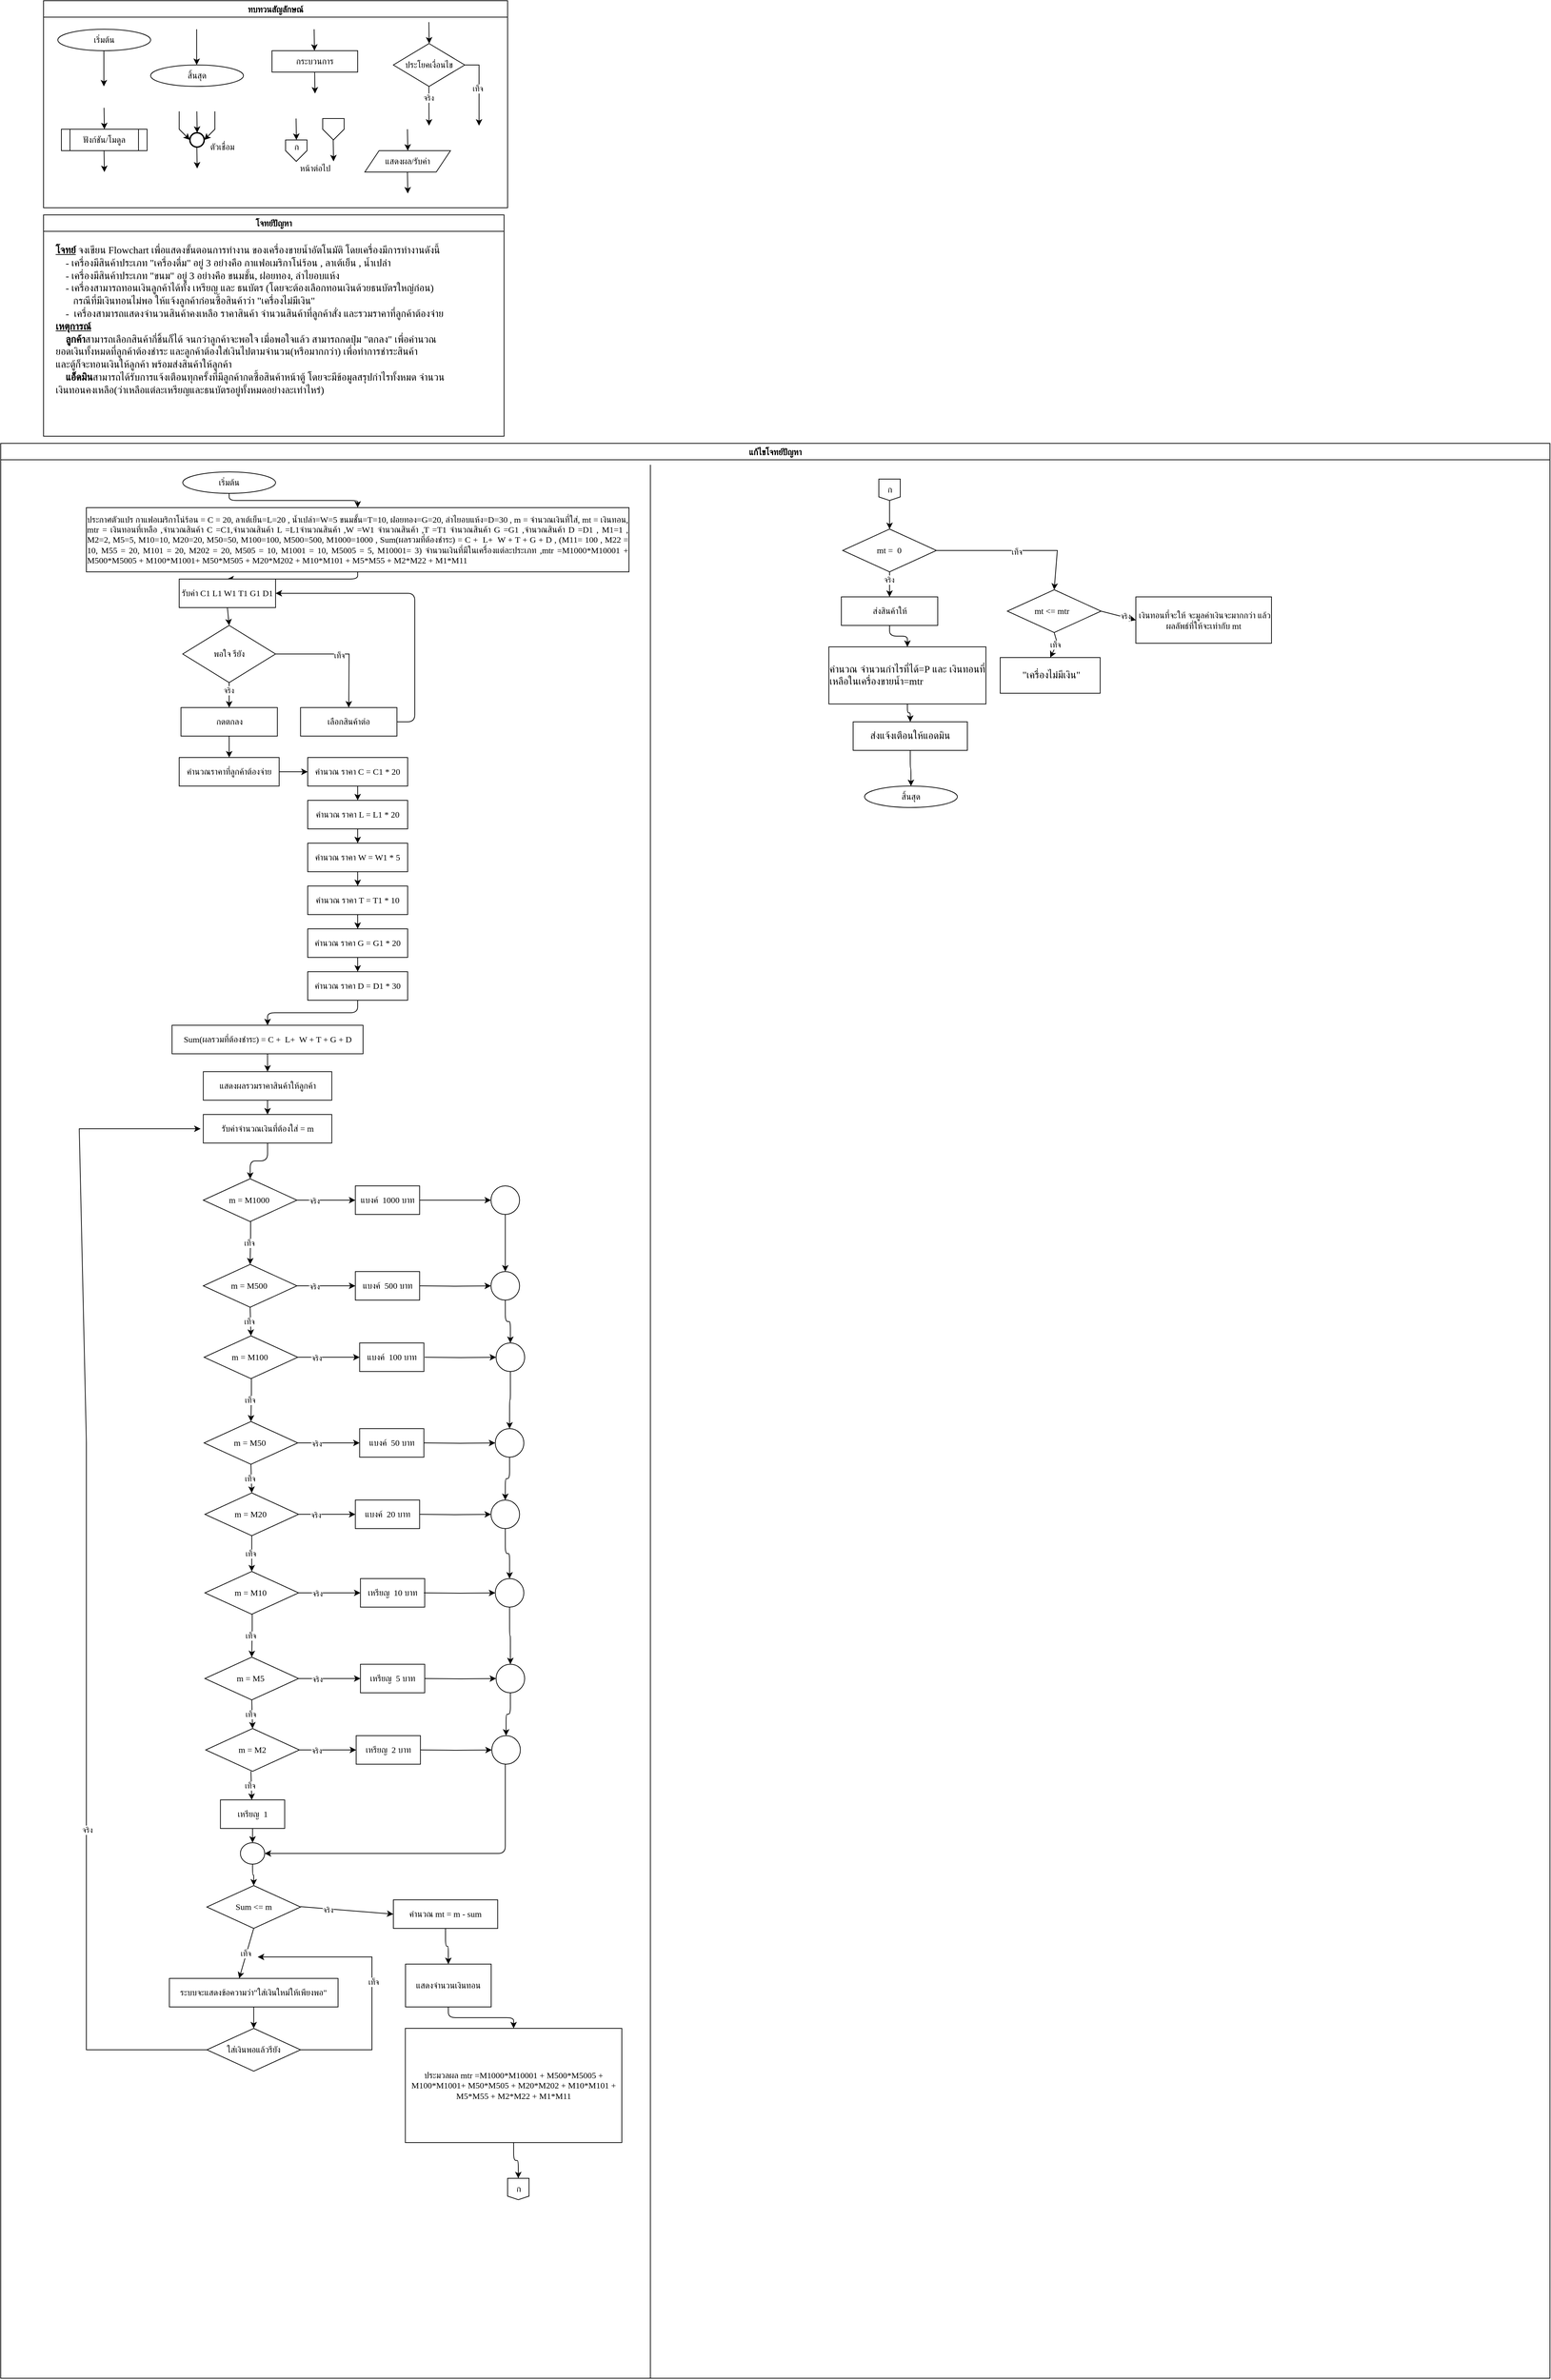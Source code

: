 <mxfile>
    <diagram id="C5RBs43oDa-KdzZeNtuy" name="Page-1">
        <mxGraphModel dx="1854" dy="568" grid="1" gridSize="10" guides="1" tooltips="1" connect="1" arrows="1" fold="1" page="1" pageScale="1" pageWidth="827" pageHeight="1169" math="0" shadow="0">
            <root>
                <mxCell id="WIyWlLk6GJQsqaUBKTNV-0"/>
                <mxCell id="WIyWlLk6GJQsqaUBKTNV-1" parent="WIyWlLk6GJQsqaUBKTNV-0"/>
                <mxCell id="M7CGMbNuYNeq0SnUNNgH-6" value="ทบทวนสัญลักษณ์" style="swimlane;fontFamily=Sarabun;fontSource=https%3A%2F%2Ffonts.googleapis.com%2Fcss%3Ffamily%3DSarabun;" parent="WIyWlLk6GJQsqaUBKTNV-1" vertex="1">
                    <mxGeometry x="-720" y="20" width="650" height="290" as="geometry"/>
                </mxCell>
                <mxCell id="M7CGMbNuYNeq0SnUNNgH-2" value="&lt;font data-font-src=&quot;https://fonts.googleapis.com/css?family=Sarabun&quot; face=&quot;Sarabun&quot;&gt;เริ่มต้น&lt;/font&gt;" style="ellipse;whiteSpace=wrap;html=1;" parent="M7CGMbNuYNeq0SnUNNgH-6" vertex="1">
                    <mxGeometry x="20" y="40" width="130" height="30" as="geometry"/>
                </mxCell>
                <mxCell id="M7CGMbNuYNeq0SnUNNgH-5" value="" style="endArrow=classic;html=1;rounded=0;" parent="M7CGMbNuYNeq0SnUNNgH-6" edge="1">
                    <mxGeometry width="50" height="50" relative="1" as="geometry">
                        <mxPoint x="84.5" y="70" as="sourcePoint"/>
                        <mxPoint x="84.5" y="120" as="targetPoint"/>
                    </mxGeometry>
                </mxCell>
                <mxCell id="M7CGMbNuYNeq0SnUNNgH-3" value="&lt;font face=&quot;Sarabun&quot;&gt;สิ้นสุด&lt;/font&gt;" style="ellipse;whiteSpace=wrap;html=1;" parent="M7CGMbNuYNeq0SnUNNgH-6" vertex="1">
                    <mxGeometry x="150" y="90" width="130" height="30" as="geometry"/>
                </mxCell>
                <mxCell id="M7CGMbNuYNeq0SnUNNgH-4" value="" style="endArrow=classic;html=1;rounded=0;" parent="M7CGMbNuYNeq0SnUNNgH-6" edge="1">
                    <mxGeometry width="50" height="50" relative="1" as="geometry">
                        <mxPoint x="214.5" y="40" as="sourcePoint"/>
                        <mxPoint x="214.5" y="90" as="targetPoint"/>
                    </mxGeometry>
                </mxCell>
                <mxCell id="mvioNwK95yMqdUQ73LqQ-0" value="กระบวนการ" style="rounded=0;whiteSpace=wrap;html=1;fontFamily=Sarabun;fontSource=https%3A%2F%2Ffonts.googleapis.com%2Fcss%3Ffamily%3DSarabun;" parent="M7CGMbNuYNeq0SnUNNgH-6" vertex="1">
                    <mxGeometry x="320" y="70" width="120" height="30" as="geometry"/>
                </mxCell>
                <mxCell id="mvioNwK95yMqdUQ73LqQ-1" value="" style="endArrow=classic;html=1;rounded=0;" parent="M7CGMbNuYNeq0SnUNNgH-6" edge="1">
                    <mxGeometry width="50" height="50" relative="1" as="geometry">
                        <mxPoint x="379" y="40" as="sourcePoint"/>
                        <mxPoint x="379.5" y="70" as="targetPoint"/>
                    </mxGeometry>
                </mxCell>
                <mxCell id="mvioNwK95yMqdUQ73LqQ-2" value="" style="endArrow=classic;html=1;rounded=0;" parent="M7CGMbNuYNeq0SnUNNgH-6" edge="1">
                    <mxGeometry width="50" height="50" relative="1" as="geometry">
                        <mxPoint x="379.75" y="100" as="sourcePoint"/>
                        <mxPoint x="380.25" y="130" as="targetPoint"/>
                    </mxGeometry>
                </mxCell>
                <mxCell id="mvioNwK95yMqdUQ73LqQ-3" value="ประโยคเงื่อนไข" style="rhombus;whiteSpace=wrap;html=1;fontFamily=Sarabun;fontSource=https%3A%2F%2Ffonts.googleapis.com%2Fcss%3Ffamily%3DSarabun;" parent="M7CGMbNuYNeq0SnUNNgH-6" vertex="1">
                    <mxGeometry x="490" y="60" width="100" height="60" as="geometry"/>
                </mxCell>
                <mxCell id="mvioNwK95yMqdUQ73LqQ-4" value="" style="endArrow=classic;html=1;rounded=0;" parent="M7CGMbNuYNeq0SnUNNgH-6" edge="1">
                    <mxGeometry width="50" height="50" relative="1" as="geometry">
                        <mxPoint x="539.71" y="30" as="sourcePoint"/>
                        <mxPoint x="540.21" y="60" as="targetPoint"/>
                    </mxGeometry>
                </mxCell>
                <mxCell id="mvioNwK95yMqdUQ73LqQ-5" value="" style="endArrow=classic;html=1;rounded=0;" parent="M7CGMbNuYNeq0SnUNNgH-6" edge="1">
                    <mxGeometry width="50" height="50" relative="1" as="geometry">
                        <mxPoint x="539.71" y="120" as="sourcePoint"/>
                        <mxPoint x="540" y="175" as="targetPoint"/>
                    </mxGeometry>
                </mxCell>
                <mxCell id="mvioNwK95yMqdUQ73LqQ-7" value="จริง" style="edgeLabel;html=1;align=center;verticalAlign=middle;resizable=0;points=[];fontFamily=Sarabun;fontSource=https%3A%2F%2Ffonts.googleapis.com%2Fcss%3Ffamily%3DSarabun;" parent="mvioNwK95yMqdUQ73LqQ-5" vertex="1" connectable="0">
                    <mxGeometry x="-0.414" y="-1" relative="1" as="geometry">
                        <mxPoint as="offset"/>
                    </mxGeometry>
                </mxCell>
                <mxCell id="mvioNwK95yMqdUQ73LqQ-6" value="" style="endArrow=classic;html=1;rounded=0;exitX=1;exitY=0.5;exitDx=0;exitDy=0;" parent="M7CGMbNuYNeq0SnUNNgH-6" source="mvioNwK95yMqdUQ73LqQ-3" edge="1">
                    <mxGeometry width="50" height="50" relative="1" as="geometry">
                        <mxPoint x="620" y="95" as="sourcePoint"/>
                        <mxPoint x="610" y="175" as="targetPoint"/>
                        <Array as="points">
                            <mxPoint x="610" y="90"/>
                        </Array>
                    </mxGeometry>
                </mxCell>
                <mxCell id="mvioNwK95yMqdUQ73LqQ-8" value="&lt;font data-font-src=&quot;https://fonts.googleapis.com/css?family=Sarabun&quot; face=&quot;Sarabun&quot;&gt;เท็จ&lt;/font&gt;" style="edgeLabel;html=1;align=center;verticalAlign=middle;resizable=0;points=[];" parent="mvioNwK95yMqdUQ73LqQ-6" vertex="1" connectable="0">
                    <mxGeometry x="-0.002" y="-2" relative="1" as="geometry">
                        <mxPoint as="offset"/>
                    </mxGeometry>
                </mxCell>
                <mxCell id="mvioNwK95yMqdUQ73LqQ-9" value="&lt;font data-font-src=&quot;https://fonts.googleapis.com/css?family=Sarabun&quot; face=&quot;Sarabun&quot;&gt;ฟังก์ชัน/โมดูล&lt;/font&gt;" style="shape=process;whiteSpace=wrap;html=1;backgroundOutline=1;" parent="M7CGMbNuYNeq0SnUNNgH-6" vertex="1">
                    <mxGeometry x="25" y="180" width="120" height="30" as="geometry"/>
                </mxCell>
                <mxCell id="mvioNwK95yMqdUQ73LqQ-11" value="" style="endArrow=classic;html=1;rounded=0;" parent="M7CGMbNuYNeq0SnUNNgH-6" edge="1">
                    <mxGeometry width="50" height="50" relative="1" as="geometry">
                        <mxPoint x="84.71" y="150" as="sourcePoint"/>
                        <mxPoint x="85.21" y="180" as="targetPoint"/>
                    </mxGeometry>
                </mxCell>
                <mxCell id="mvioNwK95yMqdUQ73LqQ-12" value="" style="endArrow=classic;html=1;rounded=0;" parent="M7CGMbNuYNeq0SnUNNgH-6" edge="1">
                    <mxGeometry width="50" height="50" relative="1" as="geometry">
                        <mxPoint x="84.71" y="210" as="sourcePoint"/>
                        <mxPoint x="85.21" y="240" as="targetPoint"/>
                    </mxGeometry>
                </mxCell>
                <mxCell id="mvioNwK95yMqdUQ73LqQ-13" value="" style="strokeWidth=2;html=1;shape=mxgraph.flowchart.start_2;whiteSpace=wrap;" parent="M7CGMbNuYNeq0SnUNNgH-6" vertex="1">
                    <mxGeometry x="205" y="185" width="20" height="20" as="geometry"/>
                </mxCell>
                <mxCell id="mvioNwK95yMqdUQ73LqQ-16" value="" style="endArrow=classic;html=1;rounded=0;" parent="M7CGMbNuYNeq0SnUNNgH-6" edge="1">
                    <mxGeometry width="50" height="50" relative="1" as="geometry">
                        <mxPoint x="214.71" y="155" as="sourcePoint"/>
                        <mxPoint x="215.21" y="185" as="targetPoint"/>
                    </mxGeometry>
                </mxCell>
                <mxCell id="mvioNwK95yMqdUQ73LqQ-17" value="" style="endArrow=classic;html=1;rounded=0;entryX=0;entryY=0.5;entryDx=0;entryDy=0;entryPerimeter=0;" parent="M7CGMbNuYNeq0SnUNNgH-6" target="mvioNwK95yMqdUQ73LqQ-13" edge="1">
                    <mxGeometry width="50" height="50" relative="1" as="geometry">
                        <mxPoint x="190.0" y="155" as="sourcePoint"/>
                        <mxPoint x="190.5" y="185" as="targetPoint"/>
                        <Array as="points">
                            <mxPoint x="190" y="180"/>
                        </Array>
                    </mxGeometry>
                </mxCell>
                <mxCell id="mvioNwK95yMqdUQ73LqQ-18" value="" style="endArrow=classic;html=1;rounded=0;entryX=1;entryY=0.5;entryDx=0;entryDy=0;entryPerimeter=0;" parent="M7CGMbNuYNeq0SnUNNgH-6" target="mvioNwK95yMqdUQ73LqQ-13" edge="1">
                    <mxGeometry width="50" height="50" relative="1" as="geometry">
                        <mxPoint x="240.0" y="155" as="sourcePoint"/>
                        <mxPoint x="240.5" y="185" as="targetPoint"/>
                        <Array as="points">
                            <mxPoint x="240" y="180"/>
                        </Array>
                    </mxGeometry>
                </mxCell>
                <mxCell id="mvioNwK95yMqdUQ73LqQ-19" value="" style="endArrow=classic;html=1;rounded=0;" parent="M7CGMbNuYNeq0SnUNNgH-6" edge="1">
                    <mxGeometry width="50" height="50" relative="1" as="geometry">
                        <mxPoint x="214.71" y="205" as="sourcePoint"/>
                        <mxPoint x="215.21" y="235" as="targetPoint"/>
                    </mxGeometry>
                </mxCell>
                <mxCell id="mvioNwK95yMqdUQ73LqQ-20" value="&lt;font data-font-src=&quot;https://fonts.googleapis.com/css?family=Sarabun&quot; face=&quot;Sarabun&quot;&gt;ตัวเชื่อม&lt;/font&gt;" style="text;html=1;align=center;verticalAlign=middle;resizable=0;points=[];autosize=1;strokeColor=none;fillColor=none;" parent="M7CGMbNuYNeq0SnUNNgH-6" vertex="1">
                    <mxGeometry x="220" y="190" width="60" height="30" as="geometry"/>
                </mxCell>
                <mxCell id="mvioNwK95yMqdUQ73LqQ-25" value="" style="endArrow=classic;html=1;rounded=0;" parent="M7CGMbNuYNeq0SnUNNgH-6" edge="1">
                    <mxGeometry width="50" height="50" relative="1" as="geometry">
                        <mxPoint x="353.71" y="165" as="sourcePoint"/>
                        <mxPoint x="354.21" y="195" as="targetPoint"/>
                    </mxGeometry>
                </mxCell>
                <mxCell id="mvioNwK95yMqdUQ73LqQ-21" value="" style="verticalLabelPosition=bottom;verticalAlign=top;html=1;shape=offPageConnector;rounded=0;size=0.5;" parent="M7CGMbNuYNeq0SnUNNgH-6" vertex="1">
                    <mxGeometry x="339" y="195" width="30" height="30" as="geometry"/>
                </mxCell>
                <mxCell id="mvioNwK95yMqdUQ73LqQ-26" value="" style="endArrow=classic;html=1;rounded=0;" parent="M7CGMbNuYNeq0SnUNNgH-6" edge="1">
                    <mxGeometry width="50" height="50" relative="1" as="geometry">
                        <mxPoint x="405.71" y="195" as="sourcePoint"/>
                        <mxPoint x="406.21" y="225" as="targetPoint"/>
                    </mxGeometry>
                </mxCell>
                <mxCell id="mvioNwK95yMqdUQ73LqQ-27" value="" style="verticalLabelPosition=bottom;verticalAlign=top;html=1;shape=offPageConnector;rounded=0;size=0.5;" parent="M7CGMbNuYNeq0SnUNNgH-6" vertex="1">
                    <mxGeometry x="391" y="165" width="30" height="30" as="geometry"/>
                </mxCell>
                <mxCell id="mvioNwK95yMqdUQ73LqQ-28" value="หน้าต่อไป" style="text;html=1;align=center;verticalAlign=middle;resizable=0;points=[];autosize=1;strokeColor=none;fillColor=none;fontFamily=Sarabun;fontSource=https%3A%2F%2Ffonts.googleapis.com%2Fcss%3Ffamily%3DSarabun;" parent="M7CGMbNuYNeq0SnUNNgH-6" vertex="1">
                    <mxGeometry x="345" y="220" width="70" height="30" as="geometry"/>
                </mxCell>
                <mxCell id="mvioNwK95yMqdUQ73LqQ-29" value="ก" style="text;html=1;align=center;verticalAlign=middle;resizable=0;points=[];autosize=1;strokeColor=none;fillColor=none;fontFamily=Sarabun;fontSource=https%3A%2F%2Ffonts.googleapis.com%2Fcss%3Ffamily%3DSarabun;" parent="M7CGMbNuYNeq0SnUNNgH-6" vertex="1">
                    <mxGeometry x="339" y="190" width="30" height="30" as="geometry"/>
                </mxCell>
                <mxCell id="mvioNwK95yMqdUQ73LqQ-32" value="แสดงผล/รับค่า" style="shape=parallelogram;perimeter=parallelogramPerimeter;whiteSpace=wrap;html=1;fixedSize=1;fontFamily=Sarabun;fontSource=https%3A%2F%2Ffonts.googleapis.com%2Fcss%3Ffamily%3DSarabun;" parent="M7CGMbNuYNeq0SnUNNgH-6" vertex="1">
                    <mxGeometry x="450" y="210" width="120" height="30" as="geometry"/>
                </mxCell>
                <mxCell id="mvioNwK95yMqdUQ73LqQ-33" value="" style="endArrow=classic;html=1;rounded=0;" parent="M7CGMbNuYNeq0SnUNNgH-6" edge="1">
                    <mxGeometry width="50" height="50" relative="1" as="geometry">
                        <mxPoint x="509.71" y="180" as="sourcePoint"/>
                        <mxPoint x="510.21" y="210" as="targetPoint"/>
                    </mxGeometry>
                </mxCell>
                <mxCell id="mvioNwK95yMqdUQ73LqQ-34" value="" style="endArrow=classic;html=1;rounded=0;" parent="M7CGMbNuYNeq0SnUNNgH-6" edge="1">
                    <mxGeometry width="50" height="50" relative="1" as="geometry">
                        <mxPoint x="509.71" y="240" as="sourcePoint"/>
                        <mxPoint x="510.21" y="270" as="targetPoint"/>
                    </mxGeometry>
                </mxCell>
                <mxCell id="mvioNwK95yMqdUQ73LqQ-36" value="แก้ไขโจทย์ปัญหา" style="swimlane;fontFamily=Sarabun;fontSource=https%3A%2F%2Ffonts.googleapis.com%2Fcss%3Ffamily%3DSarabun;" parent="WIyWlLk6GJQsqaUBKTNV-1" vertex="1">
                    <mxGeometry x="-780" y="640" width="2170" height="2710" as="geometry">
                        <mxRectangle x="-800" y="640" width="120" height="30" as="alternateBounds"/>
                    </mxGeometry>
                </mxCell>
                <mxCell id="56" value="" style="edgeStyle=orthogonalEdgeStyle;html=1;" edge="1" parent="mvioNwK95yMqdUQ73LqQ-36" source="mvioNwK95yMqdUQ73LqQ-35" target="2">
                    <mxGeometry relative="1" as="geometry"/>
                </mxCell>
                <mxCell id="mvioNwK95yMqdUQ73LqQ-35" value="&lt;font data-font-src=&quot;https://fonts.googleapis.com/css?family=Sarabun&quot; face=&quot;Sarabun&quot;&gt;เริ่มต้น&lt;/font&gt;" style="ellipse;whiteSpace=wrap;html=1;" parent="mvioNwK95yMqdUQ73LqQ-36" vertex="1">
                    <mxGeometry x="255" y="40" width="130" height="30" as="geometry"/>
                </mxCell>
                <mxCell id="mvioNwK95yMqdUQ73LqQ-69" value="&lt;font face=&quot;Sarabun&quot;&gt;สิ้นสุด&lt;/font&gt;" style="ellipse;whiteSpace=wrap;html=1;" parent="mvioNwK95yMqdUQ73LqQ-36" vertex="1">
                    <mxGeometry x="1210" y="480" width="130" height="30" as="geometry"/>
                </mxCell>
                <mxCell id="58" style="edgeStyle=orthogonalEdgeStyle;html=1;exitX=0.5;exitY=1;exitDx=0;exitDy=0;entryX=0.5;entryY=0;entryDx=0;entryDy=0;" edge="1" parent="mvioNwK95yMqdUQ73LqQ-36" source="2" target="5">
                    <mxGeometry relative="1" as="geometry"/>
                </mxCell>
                <mxCell id="2" value="&lt;div style=&quot;text-align: justify;&quot;&gt;ประกาศตัวแปร กาแฟอเมริกาโน่ร้อน = C = 20, ลาเต้เย็น=L=20 , น้ำเปล่า=W=5 ขนมชั้น=T=10, ฝอยทอง=G=20, ลำไยอบแห้ง=D=30 , m = จำนวณเงินที่ใส่, mt = เงินทอน, mtr = เงินทอนที่เหลือ ,จำนวณสินค้า C =C1,จำนวณสินค้า L =L1จำนวณสินค้า ,W =W1 จำนวณสินค้า ,T =T1 จำนวณสินค้า G =G1 ,จำนวณสินค้า D =D1 , M1=1 , M2=2, M5=5, M10=10, M20=20, M50=50, M100=100, M500=500, M1000=1000 , Sum(ผลรวมที่ต้องชำระ) = C +&amp;nbsp; L+&amp;nbsp; W + T + G + D , (M11= 100 , M22 = 10, M55 = 20, M101 = 20, M202 = 20, M505 = 10, M1001 = 10, M5005 = 5, M10001= 3) จำนวนเงินที่มีในเครื่องแต่ละประเภท ,mtr =M1000*M10001 + M500*M5005 + M100*M1001+ M50*M505 + M20*M202 + M10*M101 + M5*M55 + M2*M22 + M1*M11&lt;br&gt;&lt;/div&gt;" style="rounded=0;whiteSpace=wrap;html=1;fontFamily=Sarabun;fontSource=https%3A%2F%2Ffonts.googleapis.com%2Fcss%3Ffamily%3DSarabun;" vertex="1" parent="mvioNwK95yMqdUQ73LqQ-36">
                    <mxGeometry x="120" y="90" width="760" height="90" as="geometry"/>
                </mxCell>
                <mxCell id="27" style="edgeStyle=none;html=1;exitX=0.5;exitY=1;exitDx=0;exitDy=0;entryX=0.5;entryY=0;entryDx=0;entryDy=0;" edge="1" parent="mvioNwK95yMqdUQ73LqQ-36" source="5" target="15">
                    <mxGeometry relative="1" as="geometry"/>
                </mxCell>
                <mxCell id="5" value="&lt;div&gt;รับค่า C1 L1 W1 T1 G1 D1&lt;br&gt;&lt;/div&gt;&lt;div&gt;&lt;span style=&quot;&quot;&gt;&#9;&#9;&lt;/span&gt;&lt;/div&gt;" style="rounded=0;whiteSpace=wrap;html=1;fontFamily=Sarabun;fontSource=https%3A%2F%2Ffonts.googleapis.com%2Fcss%3Ffamily%3DSarabun;" vertex="1" parent="mvioNwK95yMqdUQ73LqQ-36">
                    <mxGeometry x="250" y="190" width="135" height="40" as="geometry"/>
                </mxCell>
                <mxCell id="14" value="m = M1000&amp;nbsp;" style="rhombus;whiteSpace=wrap;html=1;fontFamily=Sarabun;fontSource=https%3A%2F%2Ffonts.googleapis.com%2Fcss%3Ffamily%3DSarabun;" vertex="1" parent="mvioNwK95yMqdUQ73LqQ-36">
                    <mxGeometry x="283.75" y="1030" width="131.25" height="60" as="geometry"/>
                </mxCell>
                <mxCell id="15" value="พอใจ รึยัง" style="rhombus;whiteSpace=wrap;html=1;fontFamily=Sarabun;fontSource=https%3A%2F%2Ffonts.googleapis.com%2Fcss%3Ffamily%3DSarabun;" vertex="1" parent="mvioNwK95yMqdUQ73LqQ-36">
                    <mxGeometry x="255" y="255" width="130" height="80" as="geometry"/>
                </mxCell>
                <mxCell id="30" style="edgeStyle=orthogonalEdgeStyle;html=1;exitX=0.5;exitY=1;exitDx=0;exitDy=0;" edge="1" parent="mvioNwK95yMqdUQ73LqQ-36" source="16" target="29">
                    <mxGeometry relative="1" as="geometry"/>
                </mxCell>
                <mxCell id="16" value="&lt;div&gt;กดตกลง&lt;/div&gt;&lt;div&gt;&lt;span style=&quot;&quot;&gt;&#9;&#9;&lt;/span&gt;&lt;/div&gt;" style="rounded=0;whiteSpace=wrap;html=1;fontFamily=Sarabun;fontSource=https%3A%2F%2Ffonts.googleapis.com%2Fcss%3Ffamily%3DSarabun;" vertex="1" parent="mvioNwK95yMqdUQ73LqQ-36">
                    <mxGeometry x="252.5" y="370" width="135" height="40" as="geometry"/>
                </mxCell>
                <mxCell id="17" value="&lt;div&gt;เลือกสินค้าต่อ&lt;br&gt;&lt;/div&gt;&lt;div&gt;&lt;span style=&quot;&quot;&gt;&#9;&#9;&lt;/span&gt;&lt;/div&gt;" style="rounded=0;whiteSpace=wrap;html=1;fontFamily=Sarabun;fontSource=https%3A%2F%2Ffonts.googleapis.com%2Fcss%3Ffamily%3DSarabun;" vertex="1" parent="mvioNwK95yMqdUQ73LqQ-36">
                    <mxGeometry x="420" y="370" width="135" height="40" as="geometry"/>
                </mxCell>
                <mxCell id="20" value="" style="endArrow=classic;html=1;rounded=0;exitX=0.5;exitY=1;exitDx=0;exitDy=0;entryX=0.5;entryY=0;entryDx=0;entryDy=0;" edge="1" parent="mvioNwK95yMqdUQ73LqQ-36" source="15" target="16">
                    <mxGeometry width="50" height="50" relative="1" as="geometry">
                        <mxPoint x="748.75" y="265" as="sourcePoint"/>
                        <mxPoint x="750" y="320" as="targetPoint"/>
                    </mxGeometry>
                </mxCell>
                <mxCell id="21" value="จริง" style="edgeLabel;html=1;align=center;verticalAlign=middle;resizable=0;points=[];fontFamily=Sarabun;fontSource=https%3A%2F%2Ffonts.googleapis.com%2Fcss%3Ffamily%3DSarabun;" vertex="1" connectable="0" parent="20">
                    <mxGeometry x="-0.414" y="-1" relative="1" as="geometry">
                        <mxPoint as="offset"/>
                    </mxGeometry>
                </mxCell>
                <mxCell id="22" value="" style="endArrow=classic;html=1;rounded=0;exitX=1;exitY=0.5;exitDx=0;exitDy=0;entryX=0.5;entryY=0;entryDx=0;entryDy=0;" edge="1" parent="mvioNwK95yMqdUQ73LqQ-36" source="15" target="17">
                    <mxGeometry width="50" height="50" relative="1" as="geometry">
                        <mxPoint x="847.5" y="220" as="sourcePoint"/>
                        <mxPoint x="760" y="330" as="targetPoint"/>
                        <Array as="points">
                            <mxPoint x="488" y="295"/>
                        </Array>
                    </mxGeometry>
                </mxCell>
                <mxCell id="23" value="&lt;font data-font-src=&quot;https://fonts.googleapis.com/css?family=Sarabun&quot; face=&quot;Sarabun&quot;&gt;เท็จ&lt;/font&gt;" style="edgeLabel;html=1;align=center;verticalAlign=middle;resizable=0;points=[];" vertex="1" connectable="0" parent="22">
                    <mxGeometry x="-0.002" y="-2" relative="1" as="geometry">
                        <mxPoint as="offset"/>
                    </mxGeometry>
                </mxCell>
                <mxCell id="44" value="" style="edgeStyle=orthogonalEdgeStyle;html=1;" edge="1" parent="mvioNwK95yMqdUQ73LqQ-36" source="29" target="31">
                    <mxGeometry relative="1" as="geometry"/>
                </mxCell>
                <mxCell id="29" value="&lt;div&gt;คำนวณราคาที่ลูกค้าต้องจ่าย&lt;/div&gt;&lt;div&gt;&lt;span style=&quot;&quot;&gt;&#9;&#9;&lt;/span&gt;&lt;/div&gt;" style="rounded=0;whiteSpace=wrap;html=1;fontFamily=Sarabun;fontSource=https%3A%2F%2Ffonts.googleapis.com%2Fcss%3Ffamily%3DSarabun;" vertex="1" parent="mvioNwK95yMqdUQ73LqQ-36">
                    <mxGeometry x="250" y="440" width="140" height="40" as="geometry"/>
                </mxCell>
                <mxCell id="45" value="" style="group" vertex="1" connectable="0" parent="mvioNwK95yMqdUQ73LqQ-36">
                    <mxGeometry x="430" y="440" width="140" height="340" as="geometry"/>
                </mxCell>
                <mxCell id="31" value="&lt;div&gt;คำนวณ ราคา C = C1 * 20&lt;/div&gt;&lt;div&gt;&lt;span style=&quot;&quot;&gt;&#9;&#9;&lt;/span&gt;&lt;/div&gt;" style="rounded=0;whiteSpace=wrap;html=1;fontFamily=Sarabun;fontSource=https%3A%2F%2Ffonts.googleapis.com%2Fcss%3Ffamily%3DSarabun;" vertex="1" parent="45">
                    <mxGeometry width="140" height="40" as="geometry"/>
                </mxCell>
                <mxCell id="36" value="&lt;div&gt;คำนวณ ราคา G = G1 * 20&lt;/div&gt;&lt;div&gt;&lt;span style=&quot;&quot;&gt;&#9;&#9;&lt;/span&gt;&lt;/div&gt;" style="rounded=0;whiteSpace=wrap;html=1;fontFamily=Sarabun;fontSource=https%3A%2F%2Ffonts.googleapis.com%2Fcss%3Ffamily%3DSarabun;" vertex="1" parent="45">
                    <mxGeometry y="240" width="140" height="40" as="geometry"/>
                </mxCell>
                <mxCell id="35" value="&lt;div&gt;คำนวณ ราคา D = D1 * 30&lt;/div&gt;&lt;div&gt;&lt;span style=&quot;&quot;&gt;&#9;&#9;&lt;/span&gt;&lt;/div&gt;" style="rounded=0;whiteSpace=wrap;html=1;fontFamily=Sarabun;fontSource=https%3A%2F%2Ffonts.googleapis.com%2Fcss%3Ffamily%3DSarabun;" vertex="1" parent="45">
                    <mxGeometry y="300" width="140" height="40" as="geometry"/>
                </mxCell>
                <mxCell id="43" value="" style="edgeStyle=orthogonalEdgeStyle;html=1;" edge="1" parent="45" source="36" target="35">
                    <mxGeometry relative="1" as="geometry"/>
                </mxCell>
                <mxCell id="42" style="edgeStyle=orthogonalEdgeStyle;html=1;exitX=0.5;exitY=1;exitDx=0;exitDy=0;entryX=0.5;entryY=0;entryDx=0;entryDy=0;" edge="1" parent="45" source="34" target="36">
                    <mxGeometry relative="1" as="geometry"/>
                </mxCell>
                <mxCell id="34" value="&lt;div&gt;คำนวณ ราคา T = T1 * 10&lt;/div&gt;&lt;div&gt;&lt;span style=&quot;&quot;&gt;&#9;&#9;&lt;/span&gt;&lt;/div&gt;" style="rounded=0;whiteSpace=wrap;html=1;fontFamily=Sarabun;fontSource=https%3A%2F%2Ffonts.googleapis.com%2Fcss%3Ffamily%3DSarabun;" vertex="1" parent="45">
                    <mxGeometry y="180" width="140" height="40" as="geometry"/>
                </mxCell>
                <mxCell id="40" value="" style="edgeStyle=orthogonalEdgeStyle;html=1;" edge="1" parent="45" source="33" target="34">
                    <mxGeometry relative="1" as="geometry"/>
                </mxCell>
                <mxCell id="33" value="&lt;div&gt;คำนวณ ราคา W = W1 * 5&lt;/div&gt;&lt;div&gt;&lt;span style=&quot;&quot;&gt;&#9;&#9;&lt;/span&gt;&lt;/div&gt;" style="rounded=0;whiteSpace=wrap;html=1;fontFamily=Sarabun;fontSource=https%3A%2F%2Ffonts.googleapis.com%2Fcss%3Ffamily%3DSarabun;" vertex="1" parent="45">
                    <mxGeometry y="120" width="140" height="40" as="geometry"/>
                </mxCell>
                <mxCell id="39" value="" style="edgeStyle=orthogonalEdgeStyle;html=1;" edge="1" parent="45" source="32" target="33">
                    <mxGeometry relative="1" as="geometry"/>
                </mxCell>
                <mxCell id="32" value="&lt;div&gt;คำนวณ ราคา L = L1 * 20&lt;/div&gt;&lt;div&gt;&lt;span style=&quot;&quot;&gt;&#9;&#9;&lt;/span&gt;&lt;/div&gt;" style="rounded=0;whiteSpace=wrap;html=1;fontFamily=Sarabun;fontSource=https%3A%2F%2Ffonts.googleapis.com%2Fcss%3Ffamily%3DSarabun;" vertex="1" parent="45">
                    <mxGeometry y="60" width="140" height="40" as="geometry"/>
                </mxCell>
                <mxCell id="38" style="edgeStyle=orthogonalEdgeStyle;html=1;exitX=0.5;exitY=1;exitDx=0;exitDy=0;entryX=0.5;entryY=0;entryDx=0;entryDy=0;" edge="1" parent="45" source="31" target="32">
                    <mxGeometry relative="1" as="geometry"/>
                </mxCell>
                <mxCell id="50" style="edgeStyle=orthogonalEdgeStyle;html=1;exitX=0.5;exitY=1;exitDx=0;exitDy=0;" edge="1" parent="mvioNwK95yMqdUQ73LqQ-36" source="46" target="48">
                    <mxGeometry relative="1" as="geometry"/>
                </mxCell>
                <mxCell id="46" value="&lt;div&gt;Sum(ผลรวมที่ต้องชำระ) = C +&amp;nbsp; L+&amp;nbsp; W + T + G + D&lt;/div&gt;&lt;div&gt;&lt;span style=&quot;&quot;&gt;&#9;&#9;&lt;/span&gt;&lt;/div&gt;" style="rounded=0;whiteSpace=wrap;html=1;fontFamily=Sarabun;fontSource=https%3A%2F%2Ffonts.googleapis.com%2Fcss%3Ffamily%3DSarabun;" vertex="1" parent="mvioNwK95yMqdUQ73LqQ-36">
                    <mxGeometry x="240" y="815" width="267.5" height="40" as="geometry"/>
                </mxCell>
                <mxCell id="47" style="edgeStyle=orthogonalEdgeStyle;html=1;exitX=0.5;exitY=1;exitDx=0;exitDy=0;entryX=0.5;entryY=0;entryDx=0;entryDy=0;" edge="1" parent="mvioNwK95yMqdUQ73LqQ-36" source="35" target="46">
                    <mxGeometry relative="1" as="geometry"/>
                </mxCell>
                <mxCell id="52" value="" style="edgeStyle=orthogonalEdgeStyle;html=1;" edge="1" parent="mvioNwK95yMqdUQ73LqQ-36" source="48" target="51">
                    <mxGeometry relative="1" as="geometry"/>
                </mxCell>
                <mxCell id="48" value="แสดงผลรวมราคาสินค้าให้ลูกค้า" style="rounded=0;whiteSpace=wrap;html=1;fontFamily=Sarabun;fontSource=https%3A%2F%2Ffonts.googleapis.com%2Fcss%3Ffamily%3DSarabun;" vertex="1" parent="mvioNwK95yMqdUQ73LqQ-36">
                    <mxGeometry x="283.75" y="880" width="180" height="40" as="geometry"/>
                </mxCell>
                <mxCell id="167" value="" style="edgeStyle=orthogonalEdgeStyle;html=1;" edge="1" parent="mvioNwK95yMqdUQ73LqQ-36" source="51" target="14">
                    <mxGeometry relative="1" as="geometry"/>
                </mxCell>
                <mxCell id="51" value="รับค่าจำนวณเงินที่ต้องใส่ = m" style="rounded=0;whiteSpace=wrap;html=1;fontFamily=Sarabun;fontSource=https%3A%2F%2Ffonts.googleapis.com%2Fcss%3Ffamily%3DSarabun;" vertex="1" parent="mvioNwK95yMqdUQ73LqQ-36">
                    <mxGeometry x="283.75" y="940" width="180" height="40" as="geometry"/>
                </mxCell>
                <mxCell id="61" value="" style="endArrow=classic;html=1;rounded=0;entryX=0.5;entryY=0;entryDx=0;entryDy=0;" edge="1" parent="mvioNwK95yMqdUQ73LqQ-36" target="64">
                    <mxGeometry width="50" height="50" relative="1" as="geometry">
                        <mxPoint x="350.01" y="1090.0" as="sourcePoint"/>
                        <mxPoint x="350.01" y="1150" as="targetPoint"/>
                        <Array as="points">
                            <mxPoint x="350.01" y="1110"/>
                        </Array>
                    </mxGeometry>
                </mxCell>
                <mxCell id="62" value="&lt;font data-font-src=&quot;https://fonts.googleapis.com/css?family=Sarabun&quot; face=&quot;Sarabun&quot;&gt;เท็จ&lt;/font&gt;" style="edgeLabel;html=1;align=center;verticalAlign=middle;resizable=0;points=[];" vertex="1" connectable="0" parent="61">
                    <mxGeometry x="-0.002" y="-2" relative="1" as="geometry">
                        <mxPoint as="offset"/>
                    </mxGeometry>
                </mxCell>
                <mxCell id="93" value="" style="edgeStyle=orthogonalEdgeStyle;html=1;" edge="1" parent="mvioNwK95yMqdUQ73LqQ-36" source="63" target="92">
                    <mxGeometry relative="1" as="geometry"/>
                </mxCell>
                <mxCell id="63" value="แบงค์&amp;nbsp; 1000 บาท" style="rounded=0;whiteSpace=wrap;html=1;fontFamily=Sarabun;fontSource=https%3A%2F%2Ffonts.googleapis.com%2Fcss%3Ffamily%3DSarabun;" vertex="1" parent="mvioNwK95yMqdUQ73LqQ-36">
                    <mxGeometry x="496.75" y="1040" width="90" height="40" as="geometry"/>
                </mxCell>
                <mxCell id="64" value="m = M500&amp;nbsp;" style="rhombus;whiteSpace=wrap;html=1;fontFamily=Sarabun;fontSource=https%3A%2F%2Ffonts.googleapis.com%2Fcss%3Ffamily%3DSarabun;" vertex="1" parent="mvioNwK95yMqdUQ73LqQ-36">
                    <mxGeometry x="283.75" y="1150" width="131.25" height="60" as="geometry"/>
                </mxCell>
                <mxCell id="68" value="m = M100&amp;nbsp;" style="rhombus;whiteSpace=wrap;html=1;fontFamily=Sarabun;fontSource=https%3A%2F%2Ffonts.googleapis.com%2Fcss%3Ffamily%3DSarabun;" vertex="1" parent="mvioNwK95yMqdUQ73LqQ-36">
                    <mxGeometry x="284.88" y="1250" width="131.25" height="60" as="geometry"/>
                </mxCell>
                <mxCell id="69" value="" style="endArrow=classic;html=1;rounded=0;exitX=1;exitY=0.5;exitDx=0;exitDy=0;entryX=0;entryY=0.5;entryDx=0;entryDy=0;" edge="1" parent="mvioNwK95yMqdUQ73LqQ-36" source="64" target="86">
                    <mxGeometry width="50" height="50" relative="1" as="geometry">
                        <mxPoint x="415" y="1179.5" as="sourcePoint"/>
                        <mxPoint x="492.75" y="1170" as="targetPoint"/>
                        <Array as="points"/>
                    </mxGeometry>
                </mxCell>
                <mxCell id="70" value="จริง" style="edgeLabel;html=1;align=center;verticalAlign=middle;resizable=0;points=[];fontFamily=Sarabun;fontSource=https%3A%2F%2Ffonts.googleapis.com%2Fcss%3Ffamily%3DSarabun;" vertex="1" connectable="0" parent="69">
                    <mxGeometry x="-0.414" y="-1" relative="1" as="geometry">
                        <mxPoint as="offset"/>
                    </mxGeometry>
                </mxCell>
                <mxCell id="71" value="" style="endArrow=classic;html=1;rounded=0;entryX=0.5;entryY=0;entryDx=0;entryDy=0;exitX=0.5;exitY=1;exitDx=0;exitDy=0;" edge="1" parent="mvioNwK95yMqdUQ73LqQ-36" source="64" target="68">
                    <mxGeometry width="50" height="50" relative="1" as="geometry">
                        <mxPoint x="360.01" y="1100.0" as="sourcePoint"/>
                        <mxPoint x="359.375" y="1160" as="targetPoint"/>
                        <Array as="points"/>
                    </mxGeometry>
                </mxCell>
                <mxCell id="72" value="&lt;font data-font-src=&quot;https://fonts.googleapis.com/css?family=Sarabun&quot; face=&quot;Sarabun&quot;&gt;เท็จ&lt;/font&gt;" style="edgeLabel;html=1;align=center;verticalAlign=middle;resizable=0;points=[];" vertex="1" connectable="0" parent="71">
                    <mxGeometry x="-0.002" y="-2" relative="1" as="geometry">
                        <mxPoint as="offset"/>
                    </mxGeometry>
                </mxCell>
                <mxCell id="73" value="" style="endArrow=classic;html=1;rounded=0;entryX=0;entryY=0.5;entryDx=0;entryDy=0;exitX=1;exitY=0.5;exitDx=0;exitDy=0;" edge="1" parent="mvioNwK95yMqdUQ73LqQ-36" source="68" target="88">
                    <mxGeometry width="50" height="50" relative="1" as="geometry">
                        <mxPoint x="412.75" y="1280" as="sourcePoint"/>
                        <mxPoint x="492.75" y="1279.5" as="targetPoint"/>
                        <Array as="points"/>
                    </mxGeometry>
                </mxCell>
                <mxCell id="74" value="จริง" style="edgeLabel;html=1;align=center;verticalAlign=middle;resizable=0;points=[];fontFamily=Sarabun;fontSource=https%3A%2F%2Ffonts.googleapis.com%2Fcss%3Ffamily%3DSarabun;" vertex="1" connectable="0" parent="73">
                    <mxGeometry x="-0.414" y="-1" relative="1" as="geometry">
                        <mxPoint as="offset"/>
                    </mxGeometry>
                </mxCell>
                <mxCell id="75" value="" style="endArrow=classic;html=1;rounded=0;entryX=0.5;entryY=0;entryDx=0;entryDy=0;" edge="1" parent="mvioNwK95yMqdUQ73LqQ-36" target="77">
                    <mxGeometry width="50" height="50" relative="1" as="geometry">
                        <mxPoint x="351.14" y="1310.0" as="sourcePoint"/>
                        <mxPoint x="1067.14" y="720" as="targetPoint"/>
                        <Array as="points">
                            <mxPoint x="351.14" y="1330"/>
                        </Array>
                    </mxGeometry>
                </mxCell>
                <mxCell id="76" value="&lt;font data-font-src=&quot;https://fonts.googleapis.com/css?family=Sarabun&quot; face=&quot;Sarabun&quot;&gt;เท็จ&lt;/font&gt;" style="edgeLabel;html=1;align=center;verticalAlign=middle;resizable=0;points=[];" vertex="1" connectable="0" parent="75">
                    <mxGeometry x="-0.002" y="-2" relative="1" as="geometry">
                        <mxPoint as="offset"/>
                    </mxGeometry>
                </mxCell>
                <mxCell id="77" value="m = M50&amp;nbsp;" style="rhombus;whiteSpace=wrap;html=1;fontFamily=Sarabun;fontSource=https%3A%2F%2Ffonts.googleapis.com%2Fcss%3Ffamily%3DSarabun;" vertex="1" parent="mvioNwK95yMqdUQ73LqQ-36">
                    <mxGeometry x="284.88" y="1370" width="131.25" height="60" as="geometry"/>
                </mxCell>
                <mxCell id="78" value="m = M20&amp;nbsp;" style="rhombus;whiteSpace=wrap;html=1;fontFamily=Sarabun;fontSource=https%3A%2F%2Ffonts.googleapis.com%2Fcss%3Ffamily%3DSarabun;" vertex="1" parent="mvioNwK95yMqdUQ73LqQ-36">
                    <mxGeometry x="286.01" y="1470" width="131.25" height="60" as="geometry"/>
                </mxCell>
                <mxCell id="79" value="" style="endArrow=classic;html=1;rounded=0;exitX=1;exitY=0.5;exitDx=0;exitDy=0;entryX=0;entryY=0.5;entryDx=0;entryDy=0;" edge="1" parent="mvioNwK95yMqdUQ73LqQ-36" source="77" target="87">
                    <mxGeometry width="50" height="50" relative="1" as="geometry">
                        <mxPoint x="1132.13" y="749.5" as="sourcePoint"/>
                        <mxPoint x="493.88" y="1399.5" as="targetPoint"/>
                        <Array as="points"/>
                    </mxGeometry>
                </mxCell>
                <mxCell id="80" value="จริง" style="edgeLabel;html=1;align=center;verticalAlign=middle;resizable=0;points=[];fontFamily=Sarabun;fontSource=https%3A%2F%2Ffonts.googleapis.com%2Fcss%3Ffamily%3DSarabun;" vertex="1" connectable="0" parent="79">
                    <mxGeometry x="-0.414" y="-1" relative="1" as="geometry">
                        <mxPoint as="offset"/>
                    </mxGeometry>
                </mxCell>
                <mxCell id="81" value="" style="endArrow=classic;html=1;rounded=0;entryX=0.5;entryY=0;entryDx=0;entryDy=0;exitX=0.5;exitY=1;exitDx=0;exitDy=0;" edge="1" parent="mvioNwK95yMqdUQ73LqQ-36" source="77" target="78">
                    <mxGeometry width="50" height="50" relative="1" as="geometry">
                        <mxPoint x="1077.14" y="670.0" as="sourcePoint"/>
                        <mxPoint x="1076.505" y="730" as="targetPoint"/>
                        <Array as="points"/>
                    </mxGeometry>
                </mxCell>
                <mxCell id="82" value="&lt;font data-font-src=&quot;https://fonts.googleapis.com/css?family=Sarabun&quot; face=&quot;Sarabun&quot;&gt;เท็จ&lt;/font&gt;" style="edgeLabel;html=1;align=center;verticalAlign=middle;resizable=0;points=[];" vertex="1" connectable="0" parent="81">
                    <mxGeometry x="-0.002" y="-2" relative="1" as="geometry">
                        <mxPoint as="offset"/>
                    </mxGeometry>
                </mxCell>
                <mxCell id="83" value="" style="endArrow=classic;html=1;rounded=0;exitX=1;exitY=0.5;exitDx=0;exitDy=0;entryX=0;entryY=0.5;entryDx=0;entryDy=0;" edge="1" parent="mvioNwK95yMqdUQ73LqQ-36" source="78" target="91">
                    <mxGeometry width="50" height="50" relative="1" as="geometry">
                        <mxPoint x="403.88" y="1500" as="sourcePoint"/>
                        <mxPoint x="493.88" y="1499.5" as="targetPoint"/>
                        <Array as="points"/>
                    </mxGeometry>
                </mxCell>
                <mxCell id="84" value="จริง" style="edgeLabel;html=1;align=center;verticalAlign=middle;resizable=0;points=[];fontFamily=Sarabun;fontSource=https%3A%2F%2Ffonts.googleapis.com%2Fcss%3Ffamily%3DSarabun;" vertex="1" connectable="0" parent="83">
                    <mxGeometry x="-0.414" y="-1" relative="1" as="geometry">
                        <mxPoint as="offset"/>
                    </mxGeometry>
                </mxCell>
                <mxCell id="86" value="แบงค์&amp;nbsp; 500 บาท" style="rounded=0;whiteSpace=wrap;html=1;fontFamily=Sarabun;fontSource=https%3A%2F%2Ffonts.googleapis.com%2Fcss%3Ffamily%3DSarabun;" vertex="1" parent="mvioNwK95yMqdUQ73LqQ-36">
                    <mxGeometry x="496.75" y="1160" width="90" height="40" as="geometry"/>
                </mxCell>
                <mxCell id="88" value="แบงค์&amp;nbsp; 100 บาท" style="rounded=0;whiteSpace=wrap;html=1;fontFamily=Sarabun;fontSource=https%3A%2F%2Ffonts.googleapis.com%2Fcss%3Ffamily%3DSarabun;" vertex="1" parent="mvioNwK95yMqdUQ73LqQ-36">
                    <mxGeometry x="502.75" y="1260" width="90" height="40" as="geometry"/>
                </mxCell>
                <mxCell id="87" value="แบงค์&amp;nbsp; 50 บาท" style="rounded=0;whiteSpace=wrap;html=1;fontFamily=Sarabun;fontSource=https%3A%2F%2Ffonts.googleapis.com%2Fcss%3Ffamily%3DSarabun;" vertex="1" parent="mvioNwK95yMqdUQ73LqQ-36">
                    <mxGeometry x="502.75" y="1380" width="90" height="40" as="geometry"/>
                </mxCell>
                <mxCell id="59" value="" style="endArrow=classic;html=1;rounded=0;exitX=1;exitY=0.5;exitDx=0;exitDy=0;entryX=0;entryY=0.5;entryDx=0;entryDy=0;" edge="1" parent="mvioNwK95yMqdUQ73LqQ-36" source="14" target="63">
                    <mxGeometry width="50" height="50" relative="1" as="geometry">
                        <mxPoint x="472.75" y="1000.8" as="sourcePoint"/>
                        <mxPoint x="492.75" y="1010" as="targetPoint"/>
                        <Array as="points"/>
                    </mxGeometry>
                </mxCell>
                <mxCell id="60" value="จริง" style="edgeLabel;html=1;align=center;verticalAlign=middle;resizable=0;points=[];fontFamily=Sarabun;fontSource=https%3A%2F%2Ffonts.googleapis.com%2Fcss%3Ffamily%3DSarabun;" vertex="1" connectable="0" parent="59">
                    <mxGeometry x="-0.414" y="-1" relative="1" as="geometry">
                        <mxPoint as="offset"/>
                    </mxGeometry>
                </mxCell>
                <mxCell id="90" style="edgeStyle=orthogonalEdgeStyle;html=1;entryX=1;entryY=0.5;entryDx=0;entryDy=0;" edge="1" parent="mvioNwK95yMqdUQ73LqQ-36" source="17" target="5">
                    <mxGeometry relative="1" as="geometry">
                        <mxPoint x="580" y="390" as="targetPoint"/>
                        <Array as="points">
                            <mxPoint x="580" y="390"/>
                            <mxPoint x="580" y="210"/>
                        </Array>
                    </mxGeometry>
                </mxCell>
                <mxCell id="91" value="แบงค์&amp;nbsp; 20 บาท" style="rounded=0;whiteSpace=wrap;html=1;fontFamily=Sarabun;fontSource=https%3A%2F%2Ffonts.googleapis.com%2Fcss%3Ffamily%3DSarabun;" vertex="1" parent="mvioNwK95yMqdUQ73LqQ-36">
                    <mxGeometry x="496.75" y="1480" width="90" height="40" as="geometry"/>
                </mxCell>
                <mxCell id="166" value="" style="edgeStyle=orthogonalEdgeStyle;html=1;" edge="1" parent="mvioNwK95yMqdUQ73LqQ-36" source="92" target="125">
                    <mxGeometry relative="1" as="geometry"/>
                </mxCell>
                <mxCell id="92" value="" style="ellipse;whiteSpace=wrap;html=1;fontFamily=Sarabun;rounded=0;fontSource=https%3A%2F%2Ffonts.googleapis.com%2Fcss%3Ffamily%3DSarabun;" vertex="1" parent="mvioNwK95yMqdUQ73LqQ-36">
                    <mxGeometry x="686.75" y="1040" width="40" height="40" as="geometry"/>
                </mxCell>
                <mxCell id="94" value="m = M10&amp;nbsp;" style="rhombus;whiteSpace=wrap;html=1;fontFamily=Sarabun;fontSource=https%3A%2F%2Ffonts.googleapis.com%2Fcss%3Ffamily%3DSarabun;" vertex="1" parent="mvioNwK95yMqdUQ73LqQ-36">
                    <mxGeometry x="286.01" y="1580" width="131.25" height="60" as="geometry"/>
                </mxCell>
                <mxCell id="95" value="" style="endArrow=classic;html=1;rounded=0;entryX=0.5;entryY=0;entryDx=0;entryDy=0;exitX=0.5;exitY=1;exitDx=0;exitDy=0;" edge="1" parent="mvioNwK95yMqdUQ73LqQ-36" target="94" source="78">
                    <mxGeometry width="50" height="50" relative="1" as="geometry">
                        <mxPoint x="350.505" y="1540" as="sourcePoint"/>
                        <mxPoint x="1160.505" y="850" as="targetPoint"/>
                        <Array as="points"/>
                    </mxGeometry>
                </mxCell>
                <mxCell id="96" value="&lt;font data-font-src=&quot;https://fonts.googleapis.com/css?family=Sarabun&quot; face=&quot;Sarabun&quot;&gt;เท็จ&lt;/font&gt;" style="edgeLabel;html=1;align=center;verticalAlign=middle;resizable=0;points=[];" vertex="1" connectable="0" parent="95">
                    <mxGeometry x="-0.002" y="-2" relative="1" as="geometry">
                        <mxPoint as="offset"/>
                    </mxGeometry>
                </mxCell>
                <mxCell id="97" value="" style="endArrow=classic;html=1;rounded=0;entryX=0;entryY=0.5;entryDx=0;entryDy=0;exitX=1;exitY=0.5;exitDx=0;exitDy=0;" edge="1" parent="mvioNwK95yMqdUQ73LqQ-36" source="94" target="109">
                    <mxGeometry width="50" height="50" relative="1" as="geometry">
                        <mxPoint x="1213.88" y="970" as="sourcePoint"/>
                        <mxPoint x="1293.88" y="969.5" as="targetPoint"/>
                        <Array as="points"/>
                    </mxGeometry>
                </mxCell>
                <mxCell id="98" value="จริง" style="edgeLabel;html=1;align=center;verticalAlign=middle;resizable=0;points=[];fontFamily=Sarabun;fontSource=https%3A%2F%2Ffonts.googleapis.com%2Fcss%3Ffamily%3DSarabun;" vertex="1" connectable="0" parent="97">
                    <mxGeometry x="-0.414" y="-1" relative="1" as="geometry">
                        <mxPoint as="offset"/>
                    </mxGeometry>
                </mxCell>
                <mxCell id="99" value="" style="endArrow=classic;html=1;rounded=0;entryX=0.5;entryY=0;entryDx=0;entryDy=0;" edge="1" parent="mvioNwK95yMqdUQ73LqQ-36" target="101">
                    <mxGeometry width="50" height="50" relative="1" as="geometry">
                        <mxPoint x="352.27" y="1640.0" as="sourcePoint"/>
                        <mxPoint x="1868.27" y="410" as="targetPoint"/>
                        <Array as="points">
                            <mxPoint x="352.27" y="1660"/>
                        </Array>
                    </mxGeometry>
                </mxCell>
                <mxCell id="100" value="&lt;font data-font-src=&quot;https://fonts.googleapis.com/css?family=Sarabun&quot; face=&quot;Sarabun&quot;&gt;เท็จ&lt;/font&gt;" style="edgeLabel;html=1;align=center;verticalAlign=middle;resizable=0;points=[];" vertex="1" connectable="0" parent="99">
                    <mxGeometry x="-0.002" y="-2" relative="1" as="geometry">
                        <mxPoint as="offset"/>
                    </mxGeometry>
                </mxCell>
                <mxCell id="101" value="m = M5&amp;nbsp;" style="rhombus;whiteSpace=wrap;html=1;fontFamily=Sarabun;fontSource=https%3A%2F%2Ffonts.googleapis.com%2Fcss%3Ffamily%3DSarabun;" vertex="1" parent="mvioNwK95yMqdUQ73LqQ-36">
                    <mxGeometry x="286.01" y="1700" width="131.25" height="60" as="geometry"/>
                </mxCell>
                <mxCell id="102" value="m = M2" style="rhombus;whiteSpace=wrap;html=1;fontFamily=Sarabun;fontSource=https%3A%2F%2Ffonts.googleapis.com%2Fcss%3Ffamily%3DSarabun;" vertex="1" parent="mvioNwK95yMqdUQ73LqQ-36">
                    <mxGeometry x="287.14" y="1800" width="131.25" height="60" as="geometry"/>
                </mxCell>
                <mxCell id="103" value="" style="endArrow=classic;html=1;rounded=0;exitX=1;exitY=0.5;exitDx=0;exitDy=0;entryX=0;entryY=0.5;entryDx=0;entryDy=0;" edge="1" parent="mvioNwK95yMqdUQ73LqQ-36" source="101" target="110">
                    <mxGeometry width="50" height="50" relative="1" as="geometry">
                        <mxPoint x="1933.26" y="439.5" as="sourcePoint"/>
                        <mxPoint x="1295.01" y="1089.5" as="targetPoint"/>
                        <Array as="points"/>
                    </mxGeometry>
                </mxCell>
                <mxCell id="104" value="จริง" style="edgeLabel;html=1;align=center;verticalAlign=middle;resizable=0;points=[];fontFamily=Sarabun;fontSource=https%3A%2F%2Ffonts.googleapis.com%2Fcss%3Ffamily%3DSarabun;" vertex="1" connectable="0" parent="103">
                    <mxGeometry x="-0.414" y="-1" relative="1" as="geometry">
                        <mxPoint as="offset"/>
                    </mxGeometry>
                </mxCell>
                <mxCell id="105" value="" style="endArrow=classic;html=1;rounded=0;entryX=0.5;entryY=0;entryDx=0;entryDy=0;exitX=0.5;exitY=1;exitDx=0;exitDy=0;" edge="1" parent="mvioNwK95yMqdUQ73LqQ-36" source="101" target="102">
                    <mxGeometry width="50" height="50" relative="1" as="geometry">
                        <mxPoint x="1878.27" y="360.0" as="sourcePoint"/>
                        <mxPoint x="1877.635" y="420" as="targetPoint"/>
                        <Array as="points"/>
                    </mxGeometry>
                </mxCell>
                <mxCell id="106" value="&lt;font data-font-src=&quot;https://fonts.googleapis.com/css?family=Sarabun&quot; face=&quot;Sarabun&quot;&gt;เท็จ&lt;/font&gt;" style="edgeLabel;html=1;align=center;verticalAlign=middle;resizable=0;points=[];" vertex="1" connectable="0" parent="105">
                    <mxGeometry x="-0.002" y="-2" relative="1" as="geometry">
                        <mxPoint as="offset"/>
                    </mxGeometry>
                </mxCell>
                <mxCell id="107" value="" style="endArrow=classic;html=1;rounded=0;exitX=1;exitY=0.5;exitDx=0;exitDy=0;entryX=0;entryY=0.5;entryDx=0;entryDy=0;" edge="1" parent="mvioNwK95yMqdUQ73LqQ-36" source="102" target="111">
                    <mxGeometry width="50" height="50" relative="1" as="geometry">
                        <mxPoint x="1205.01" y="1190" as="sourcePoint"/>
                        <mxPoint x="1295.01" y="1189.5" as="targetPoint"/>
                        <Array as="points"/>
                    </mxGeometry>
                </mxCell>
                <mxCell id="108" value="จริง" style="edgeLabel;html=1;align=center;verticalAlign=middle;resizable=0;points=[];fontFamily=Sarabun;fontSource=https%3A%2F%2Ffonts.googleapis.com%2Fcss%3Ffamily%3DSarabun;" vertex="1" connectable="0" parent="107">
                    <mxGeometry x="-0.414" y="-1" relative="1" as="geometry">
                        <mxPoint as="offset"/>
                    </mxGeometry>
                </mxCell>
                <mxCell id="109" value="เหรียญ&amp;nbsp; 10 บาท" style="rounded=0;whiteSpace=wrap;html=1;fontFamily=Sarabun;fontSource=https%3A%2F%2Ffonts.googleapis.com%2Fcss%3Ffamily%3DSarabun;" vertex="1" parent="mvioNwK95yMqdUQ73LqQ-36">
                    <mxGeometry x="503.88" y="1590" width="90" height="40" as="geometry"/>
                </mxCell>
                <mxCell id="110" value="เหรียญ&amp;nbsp; 5 บาท" style="rounded=0;whiteSpace=wrap;html=1;fontFamily=Sarabun;fontSource=https%3A%2F%2Ffonts.googleapis.com%2Fcss%3Ffamily%3DSarabun;" vertex="1" parent="mvioNwK95yMqdUQ73LqQ-36">
                    <mxGeometry x="503.88" y="1710" width="90" height="40" as="geometry"/>
                </mxCell>
                <mxCell id="111" value="เหรียญ&amp;nbsp; 2 บาท" style="rounded=0;whiteSpace=wrap;html=1;fontFamily=Sarabun;fontSource=https%3A%2F%2Ffonts.googleapis.com%2Fcss%3Ffamily%3DSarabun;" vertex="1" parent="mvioNwK95yMqdUQ73LqQ-36">
                    <mxGeometry x="497.88" y="1810" width="90" height="40" as="geometry"/>
                </mxCell>
                <mxCell id="113" value="" style="endArrow=classic;html=1;rounded=0;entryX=0.5;entryY=0;entryDx=0;entryDy=0;exitX=0.5;exitY=1;exitDx=0;exitDy=0;" edge="1" parent="mvioNwK95yMqdUQ73LqQ-36">
                    <mxGeometry width="50" height="50" relative="1" as="geometry">
                        <mxPoint x="350.505" y="1860" as="sourcePoint"/>
                        <mxPoint x="351.635" y="1900" as="targetPoint"/>
                        <Array as="points"/>
                    </mxGeometry>
                </mxCell>
                <mxCell id="114" value="&lt;font data-font-src=&quot;https://fonts.googleapis.com/css?family=Sarabun&quot; face=&quot;Sarabun&quot;&gt;เท็จ&lt;/font&gt;" style="edgeLabel;html=1;align=center;verticalAlign=middle;resizable=0;points=[];" vertex="1" connectable="0" parent="113">
                    <mxGeometry x="-0.002" y="-2" relative="1" as="geometry">
                        <mxPoint as="offset"/>
                    </mxGeometry>
                </mxCell>
                <mxCell id="165" value="" style="edgeStyle=orthogonalEdgeStyle;html=1;" edge="1" parent="mvioNwK95yMqdUQ73LqQ-36" source="117" target="164">
                    <mxGeometry relative="1" as="geometry"/>
                </mxCell>
                <mxCell id="117" value="เหรียญ&amp;nbsp; 1" style="rounded=0;whiteSpace=wrap;html=1;fontFamily=Sarabun;fontSource=https%3A%2F%2Ffonts.googleapis.com%2Fcss%3Ffamily%3DSarabun;" vertex="1" parent="mvioNwK95yMqdUQ73LqQ-36">
                    <mxGeometry x="307.76" y="1900" width="90" height="40" as="geometry"/>
                </mxCell>
                <mxCell id="124" value="" style="edgeStyle=orthogonalEdgeStyle;html=1;" edge="1" parent="mvioNwK95yMqdUQ73LqQ-36" target="125">
                    <mxGeometry relative="1" as="geometry">
                        <mxPoint x="586.75" y="1180" as="sourcePoint"/>
                    </mxGeometry>
                </mxCell>
                <mxCell id="154" value="" style="edgeStyle=orthogonalEdgeStyle;html=1;" edge="1" parent="mvioNwK95yMqdUQ73LqQ-36" source="125" target="141">
                    <mxGeometry relative="1" as="geometry"/>
                </mxCell>
                <mxCell id="125" value="" style="ellipse;whiteSpace=wrap;html=1;fontFamily=Sarabun;rounded=0;fontSource=https%3A%2F%2Ffonts.googleapis.com%2Fcss%3Ffamily%3DSarabun;" vertex="1" parent="mvioNwK95yMqdUQ73LqQ-36">
                    <mxGeometry x="686.75" y="1160" width="40" height="40" as="geometry"/>
                </mxCell>
                <mxCell id="140" value="" style="edgeStyle=orthogonalEdgeStyle;html=1;" edge="1" parent="mvioNwK95yMqdUQ73LqQ-36" target="141">
                    <mxGeometry relative="1" as="geometry">
                        <mxPoint x="593.88" y="1280" as="sourcePoint"/>
                    </mxGeometry>
                </mxCell>
                <mxCell id="155" value="" style="edgeStyle=orthogonalEdgeStyle;html=1;" edge="1" parent="mvioNwK95yMqdUQ73LqQ-36" source="141" target="143">
                    <mxGeometry relative="1" as="geometry"/>
                </mxCell>
                <mxCell id="141" value="" style="ellipse;whiteSpace=wrap;html=1;fontFamily=Sarabun;rounded=0;fontSource=https%3A%2F%2Ffonts.googleapis.com%2Fcss%3Ffamily%3DSarabun;" vertex="1" parent="mvioNwK95yMqdUQ73LqQ-36">
                    <mxGeometry x="693.88" y="1260" width="40" height="40" as="geometry"/>
                </mxCell>
                <mxCell id="142" value="" style="edgeStyle=orthogonalEdgeStyle;html=1;" edge="1" parent="mvioNwK95yMqdUQ73LqQ-36" target="143">
                    <mxGeometry relative="1" as="geometry">
                        <mxPoint x="592.75" y="1400" as="sourcePoint"/>
                    </mxGeometry>
                </mxCell>
                <mxCell id="156" value="" style="edgeStyle=orthogonalEdgeStyle;html=1;" edge="1" parent="mvioNwK95yMqdUQ73LqQ-36" source="143" target="145">
                    <mxGeometry relative="1" as="geometry"/>
                </mxCell>
                <mxCell id="143" value="" style="ellipse;whiteSpace=wrap;html=1;fontFamily=Sarabun;rounded=0;fontSource=https%3A%2F%2Ffonts.googleapis.com%2Fcss%3Ffamily%3DSarabun;" vertex="1" parent="mvioNwK95yMqdUQ73LqQ-36">
                    <mxGeometry x="692.75" y="1380" width="40" height="40" as="geometry"/>
                </mxCell>
                <mxCell id="144" value="" style="edgeStyle=orthogonalEdgeStyle;html=1;" edge="1" parent="mvioNwK95yMqdUQ73LqQ-36" target="145">
                    <mxGeometry relative="1" as="geometry">
                        <mxPoint x="586.75" y="1500" as="sourcePoint"/>
                    </mxGeometry>
                </mxCell>
                <mxCell id="157" value="" style="edgeStyle=orthogonalEdgeStyle;html=1;" edge="1" parent="mvioNwK95yMqdUQ73LqQ-36" source="145" target="147">
                    <mxGeometry relative="1" as="geometry"/>
                </mxCell>
                <mxCell id="145" value="" style="ellipse;whiteSpace=wrap;html=1;fontFamily=Sarabun;rounded=0;fontSource=https%3A%2F%2Ffonts.googleapis.com%2Fcss%3Ffamily%3DSarabun;" vertex="1" parent="mvioNwK95yMqdUQ73LqQ-36">
                    <mxGeometry x="686.75" y="1480" width="40" height="40" as="geometry"/>
                </mxCell>
                <mxCell id="146" value="" style="edgeStyle=orthogonalEdgeStyle;html=1;" edge="1" parent="mvioNwK95yMqdUQ73LqQ-36" target="147">
                    <mxGeometry relative="1" as="geometry">
                        <mxPoint x="592.75" y="1610" as="sourcePoint"/>
                    </mxGeometry>
                </mxCell>
                <mxCell id="158" value="" style="edgeStyle=orthogonalEdgeStyle;html=1;" edge="1" parent="mvioNwK95yMqdUQ73LqQ-36" source="147" target="149">
                    <mxGeometry relative="1" as="geometry"/>
                </mxCell>
                <mxCell id="147" value="" style="ellipse;whiteSpace=wrap;html=1;fontFamily=Sarabun;rounded=0;fontSource=https%3A%2F%2Ffonts.googleapis.com%2Fcss%3Ffamily%3DSarabun;" vertex="1" parent="mvioNwK95yMqdUQ73LqQ-36">
                    <mxGeometry x="692.75" y="1590" width="40" height="40" as="geometry"/>
                </mxCell>
                <mxCell id="148" value="" style="edgeStyle=orthogonalEdgeStyle;html=1;" edge="1" parent="mvioNwK95yMqdUQ73LqQ-36" target="149">
                    <mxGeometry relative="1" as="geometry">
                        <mxPoint x="593.88" y="1730" as="sourcePoint"/>
                    </mxGeometry>
                </mxCell>
                <mxCell id="159" value="" style="edgeStyle=orthogonalEdgeStyle;html=1;" edge="1" parent="mvioNwK95yMqdUQ73LqQ-36" source="149" target="151">
                    <mxGeometry relative="1" as="geometry"/>
                </mxCell>
                <mxCell id="149" value="" style="ellipse;whiteSpace=wrap;html=1;fontFamily=Sarabun;rounded=0;fontSource=https%3A%2F%2Ffonts.googleapis.com%2Fcss%3Ffamily%3DSarabun;" vertex="1" parent="mvioNwK95yMqdUQ73LqQ-36">
                    <mxGeometry x="693.88" y="1710" width="40" height="40" as="geometry"/>
                </mxCell>
                <mxCell id="150" value="" style="edgeStyle=orthogonalEdgeStyle;html=1;" edge="1" parent="mvioNwK95yMqdUQ73LqQ-36" target="151">
                    <mxGeometry relative="1" as="geometry">
                        <mxPoint x="587.88" y="1830" as="sourcePoint"/>
                    </mxGeometry>
                </mxCell>
                <mxCell id="160" value="" style="edgeStyle=orthogonalEdgeStyle;html=1;entryX=1;entryY=0.5;entryDx=0;entryDy=0;" edge="1" parent="mvioNwK95yMqdUQ73LqQ-36" source="151" target="164">
                    <mxGeometry relative="1" as="geometry">
                        <mxPoint x="706.75" y="1910" as="targetPoint"/>
                        <Array as="points">
                            <mxPoint x="706.75" y="1975"/>
                        </Array>
                    </mxGeometry>
                </mxCell>
                <mxCell id="151" value="" style="ellipse;whiteSpace=wrap;html=1;fontFamily=Sarabun;rounded=0;fontSource=https%3A%2F%2Ffonts.googleapis.com%2Fcss%3Ffamily%3DSarabun;" vertex="1" parent="mvioNwK95yMqdUQ73LqQ-36">
                    <mxGeometry x="687.88" y="1810" width="40" height="40" as="geometry"/>
                </mxCell>
                <mxCell id="169" value="" style="edgeStyle=orthogonalEdgeStyle;html=1;entryX=0.5;entryY=0;entryDx=0;entryDy=0;" edge="1" parent="mvioNwK95yMqdUQ73LqQ-36" source="164" target="168">
                    <mxGeometry relative="1" as="geometry"/>
                </mxCell>
                <mxCell id="164" value="" style="ellipse;whiteSpace=wrap;html=1;fontFamily=Sarabun;rounded=0;fontSource=https%3A%2F%2Ffonts.googleapis.com%2Fcss%3Ffamily%3DSarabun;" vertex="1" parent="mvioNwK95yMqdUQ73LqQ-36">
                    <mxGeometry x="335.77" y="1960" width="33.99" height="30" as="geometry"/>
                </mxCell>
                <mxCell id="168" value="Sum &lt;= m" style="rhombus;whiteSpace=wrap;html=1;fontFamily=Sarabun;fontSource=https%3A%2F%2Ffonts.googleapis.com%2Fcss%3Ffamily%3DSarabun;" vertex="1" parent="mvioNwK95yMqdUQ73LqQ-36">
                    <mxGeometry x="288.75" y="2020" width="131.25" height="60" as="geometry"/>
                </mxCell>
                <mxCell id="170" value="" style="endArrow=classic;html=1;rounded=0;exitX=1;exitY=0.5;exitDx=0;exitDy=0;entryX=0;entryY=0.5;entryDx=0;entryDy=0;" edge="1" parent="mvioNwK95yMqdUQ73LqQ-36" target="174">
                    <mxGeometry width="50" height="50" relative="1" as="geometry">
                        <mxPoint x="420.0" y="2049.5" as="sourcePoint"/>
                        <mxPoint x="499.49" y="2049.5" as="targetPoint"/>
                        <Array as="points"/>
                    </mxGeometry>
                </mxCell>
                <mxCell id="171" value="จริง" style="edgeLabel;html=1;align=center;verticalAlign=middle;resizable=0;points=[];fontFamily=Sarabun;fontSource=https%3A%2F%2Ffonts.googleapis.com%2Fcss%3Ffamily%3DSarabun;" vertex="1" connectable="0" parent="170">
                    <mxGeometry x="-0.414" y="-1" relative="1" as="geometry">
                        <mxPoint as="offset"/>
                    </mxGeometry>
                </mxCell>
                <mxCell id="184" value="" style="edgeStyle=orthogonalEdgeStyle;html=1;" edge="1" parent="mvioNwK95yMqdUQ73LqQ-36" source="174" target="183">
                    <mxGeometry relative="1" as="geometry"/>
                </mxCell>
                <mxCell id="174" value="คำนวณ mt = m - sum" style="rounded=0;whiteSpace=wrap;html=1;fontFamily=Sarabun;fontSource=https%3A%2F%2Ffonts.googleapis.com%2Fcss%3Ffamily%3DSarabun;" vertex="1" parent="mvioNwK95yMqdUQ73LqQ-36">
                    <mxGeometry x="550" y="2040" width="146.12" height="40" as="geometry"/>
                </mxCell>
                <mxCell id="178" value="" style="edgeStyle=orthogonalEdgeStyle;html=1;" edge="1" parent="mvioNwK95yMqdUQ73LqQ-36" source="175" target="177">
                    <mxGeometry relative="1" as="geometry"/>
                </mxCell>
                <mxCell id="175" value="ระบบจะแสดงข้อความว่า&quot;ใส่เงินใหม่ให้เพียงพอ&quot;" style="rounded=0;whiteSpace=wrap;html=1;fontFamily=Sarabun;fontSource=https%3A%2F%2Ffonts.googleapis.com%2Fcss%3Ffamily%3DSarabun;" vertex="1" parent="mvioNwK95yMqdUQ73LqQ-36">
                    <mxGeometry x="236.25" y="2150" width="236.25" height="40" as="geometry"/>
                </mxCell>
                <mxCell id="177" value="ใส่เงินพอแล้วรึยัง" style="rhombus;whiteSpace=wrap;html=1;fontFamily=Sarabun;fontSource=https%3A%2F%2Ffonts.googleapis.com%2Fcss%3Ffamily%3DSarabun;" vertex="1" parent="mvioNwK95yMqdUQ73LqQ-36">
                    <mxGeometry x="288.75" y="2220" width="131.25" height="60" as="geometry"/>
                </mxCell>
                <mxCell id="179" value="" style="endArrow=classic;html=1;rounded=0;exitX=0;exitY=0.5;exitDx=0;exitDy=0;" edge="1" parent="mvioNwK95yMqdUQ73LqQ-36" source="177">
                    <mxGeometry width="50" height="50" relative="1" as="geometry">
                        <mxPoint x="173.01" y="2249.5" as="sourcePoint"/>
                        <mxPoint x="280" y="960" as="targetPoint"/>
                        <Array as="points">
                            <mxPoint x="120" y="2250"/>
                            <mxPoint x="120" y="1400"/>
                            <mxPoint x="110" y="960"/>
                        </Array>
                    </mxGeometry>
                </mxCell>
                <mxCell id="180" value="จริง" style="edgeLabel;html=1;align=center;verticalAlign=middle;resizable=0;points=[];fontFamily=Sarabun;fontSource=https%3A%2F%2Ffonts.googleapis.com%2Fcss%3Ffamily%3DSarabun;" vertex="1" connectable="0" parent="179">
                    <mxGeometry x="-0.414" y="-1" relative="1" as="geometry">
                        <mxPoint as="offset"/>
                    </mxGeometry>
                </mxCell>
                <mxCell id="181" value="" style="endArrow=classic;html=1;rounded=0;exitX=0.5;exitY=1;exitDx=0;exitDy=0;" edge="1" parent="mvioNwK95yMqdUQ73LqQ-36">
                    <mxGeometry width="50" height="50" relative="1" as="geometry">
                        <mxPoint x="420.375" y="2250" as="sourcePoint"/>
                        <mxPoint x="360" y="2120" as="targetPoint"/>
                        <Array as="points">
                            <mxPoint x="520" y="2250"/>
                            <mxPoint x="520" y="2120"/>
                        </Array>
                    </mxGeometry>
                </mxCell>
                <mxCell id="182" value="&lt;font data-font-src=&quot;https://fonts.googleapis.com/css?family=Sarabun&quot; face=&quot;Sarabun&quot;&gt;เท็จ&lt;/font&gt;" style="edgeLabel;html=1;align=center;verticalAlign=middle;resizable=0;points=[];" vertex="1" connectable="0" parent="181">
                    <mxGeometry x="-0.002" y="-2" relative="1" as="geometry">
                        <mxPoint as="offset"/>
                    </mxGeometry>
                </mxCell>
                <mxCell id="217" value="" style="edgeStyle=orthogonalEdgeStyle;html=1;" edge="1" parent="mvioNwK95yMqdUQ73LqQ-36" source="183" target="216">
                    <mxGeometry relative="1" as="geometry"/>
                </mxCell>
                <mxCell id="183" value="แสดงจำนวนเงินทอน" style="whiteSpace=wrap;html=1;fontFamily=Sarabun;rounded=0;fontSource=https%3A%2F%2Ffonts.googleapis.com%2Fcss%3Ffamily%3DSarabun;" vertex="1" parent="mvioNwK95yMqdUQ73LqQ-36">
                    <mxGeometry x="567" y="2130" width="120" height="60" as="geometry"/>
                </mxCell>
                <mxCell id="185" value="mt =&amp;nbsp; 0" style="rhombus;whiteSpace=wrap;html=1;fontFamily=Sarabun;fontSource=https%3A%2F%2Ffonts.googleapis.com%2Fcss%3Ffamily%3DSarabun;" vertex="1" parent="mvioNwK95yMqdUQ73LqQ-36">
                    <mxGeometry x="1179.38" y="120" width="131.25" height="60" as="geometry"/>
                </mxCell>
                <mxCell id="189" value="" style="verticalLabelPosition=bottom;verticalAlign=top;html=1;shape=offPageConnector;rounded=0;size=0.167;" vertex="1" parent="mvioNwK95yMqdUQ73LqQ-36">
                    <mxGeometry x="710" y="2430" width="30" height="30" as="geometry"/>
                </mxCell>
                <mxCell id="mvioNwK95yMqdUQ73LqQ-30" value="ก" style="text;html=1;align=center;verticalAlign=middle;resizable=0;points=[];autosize=1;strokeColor=none;fillColor=none;fontFamily=Sarabun;fontSource=https%3A%2F%2Ffonts.googleapis.com%2Fcss%3Ffamily%3DSarabun;" parent="mvioNwK95yMqdUQ73LqQ-36" vertex="1">
                    <mxGeometry x="710" y="2430" width="30" height="30" as="geometry"/>
                </mxCell>
                <mxCell id="190" value="" style="verticalLabelPosition=bottom;verticalAlign=top;html=1;shape=offPageConnector;rounded=0;size=0.167;" vertex="1" parent="mvioNwK95yMqdUQ73LqQ-36">
                    <mxGeometry x="1230" y="50" width="30" height="30" as="geometry"/>
                </mxCell>
                <mxCell id="193" value="" style="edgeStyle=orthogonalEdgeStyle;html=1;" edge="1" parent="mvioNwK95yMqdUQ73LqQ-36" source="191" target="185">
                    <mxGeometry relative="1" as="geometry"/>
                </mxCell>
                <mxCell id="191" value="ก" style="text;html=1;align=center;verticalAlign=middle;resizable=0;points=[];autosize=1;strokeColor=none;fillColor=none;fontFamily=Sarabun;fontSource=https%3A%2F%2Ffonts.googleapis.com%2Fcss%3Ffamily%3DSarabun;" vertex="1" parent="mvioNwK95yMqdUQ73LqQ-36">
                    <mxGeometry x="1230" y="50" width="30" height="30" as="geometry"/>
                </mxCell>
                <mxCell id="211" value="" style="edgeStyle=orthogonalEdgeStyle;html=1;" edge="1" parent="mvioNwK95yMqdUQ73LqQ-36" source="194" target="210">
                    <mxGeometry relative="1" as="geometry"/>
                </mxCell>
                <mxCell id="194" value="ส่งสินค้าให้" style="rounded=0;whiteSpace=wrap;html=1;fontFamily=Sarabun;fontSource=https%3A%2F%2Ffonts.googleapis.com%2Fcss%3Ffamily%3DSarabun;" vertex="1" parent="mvioNwK95yMqdUQ73LqQ-36">
                    <mxGeometry x="1177.51" y="215" width="135" height="40" as="geometry"/>
                </mxCell>
                <mxCell id="196" value="" style="endArrow=classic;html=1;rounded=0;exitX=0.5;exitY=1;exitDx=0;exitDy=0;entryX=0.5;entryY=0;entryDx=0;entryDy=0;" edge="1" parent="mvioNwK95yMqdUQ73LqQ-36" source="185" target="194">
                    <mxGeometry width="50" height="50" relative="1" as="geometry">
                        <mxPoint x="1110" y="220" as="sourcePoint"/>
                        <mxPoint x="1190" y="290" as="targetPoint"/>
                    </mxGeometry>
                </mxCell>
                <mxCell id="197" value="จริง" style="edgeLabel;html=1;align=center;verticalAlign=middle;resizable=0;points=[];fontFamily=Sarabun;fontSource=https%3A%2F%2Ffonts.googleapis.com%2Fcss%3Ffamily%3DSarabun;" vertex="1" connectable="0" parent="196">
                    <mxGeometry x="-0.414" y="-1" relative="1" as="geometry">
                        <mxPoint as="offset"/>
                    </mxGeometry>
                </mxCell>
                <mxCell id="201" value="mt &amp;lt;= mtr&amp;nbsp;&amp;nbsp;" style="rhombus;whiteSpace=wrap;html=1;fontFamily=Sarabun;fontSource=https%3A%2F%2Ffonts.googleapis.com%2Fcss%3Ffamily%3DSarabun;" vertex="1" parent="mvioNwK95yMqdUQ73LqQ-36">
                    <mxGeometry x="1410" y="205" width="131.25" height="60" as="geometry"/>
                </mxCell>
                <mxCell id="199" value="" style="endArrow=classic;html=1;rounded=0;exitX=1;exitY=0.5;exitDx=0;exitDy=0;entryX=0.5;entryY=0;entryDx=0;entryDy=0;" edge="1" parent="mvioNwK95yMqdUQ73LqQ-36" source="185" target="201">
                    <mxGeometry width="50" height="50" relative="1" as="geometry">
                        <mxPoint x="395" y="305" as="sourcePoint"/>
                        <mxPoint x="1480" y="200" as="targetPoint"/>
                        <Array as="points">
                            <mxPoint x="1480" y="150"/>
                        </Array>
                    </mxGeometry>
                </mxCell>
                <mxCell id="200" value="&lt;font data-font-src=&quot;https://fonts.googleapis.com/css?family=Sarabun&quot; face=&quot;Sarabun&quot;&gt;เท็จ&lt;/font&gt;" style="edgeLabel;html=1;align=center;verticalAlign=middle;resizable=0;points=[];" vertex="1" connectable="0" parent="199">
                    <mxGeometry x="-0.002" y="-2" relative="1" as="geometry">
                        <mxPoint as="offset"/>
                    </mxGeometry>
                </mxCell>
                <mxCell id="202" value="&amp;nbsp;เงินทอนที่จะให้ จะมูลค่าเงินจะมากกว่า แล้วผลลัพธ์ที่ให้จะเท่ากับ mt" style="rounded=0;whiteSpace=wrap;html=1;fontFamily=Sarabun;fontSource=https%3A%2F%2Ffonts.googleapis.com%2Fcss%3Ffamily%3DSarabun;" vertex="1" parent="mvioNwK95yMqdUQ73LqQ-36">
                    <mxGeometry x="1590" y="215" width="190" height="65" as="geometry"/>
                </mxCell>
                <mxCell id="205" value="" style="endArrow=classic;html=1;rounded=0;exitX=1;exitY=0.5;exitDx=0;exitDy=0;entryX=0;entryY=0.5;entryDx=0;entryDy=0;" edge="1" parent="mvioNwK95yMqdUQ73LqQ-36" source="201" target="202">
                    <mxGeometry width="50" height="50" relative="1" as="geometry">
                        <mxPoint x="1255.005" y="190" as="sourcePoint"/>
                        <mxPoint x="1255.01" y="225" as="targetPoint"/>
                        <Array as="points"/>
                    </mxGeometry>
                </mxCell>
                <mxCell id="206" value="จริง" style="edgeLabel;html=1;align=center;verticalAlign=middle;resizable=0;points=[];fontFamily=Sarabun;fontSource=https%3A%2F%2Ffonts.googleapis.com%2Fcss%3Ffamily%3DSarabun;" vertex="1" connectable="0" parent="205">
                    <mxGeometry x="-0.414" y="-1" relative="1" as="geometry">
                        <mxPoint x="20" y="2" as="offset"/>
                    </mxGeometry>
                </mxCell>
                <mxCell id="207" value="&lt;span style=&quot;font-size: 14px; text-align: left;&quot;&gt;&amp;nbsp;&quot;เครื่องไม่มีเงิน&quot;&lt;/span&gt;" style="rounded=0;whiteSpace=wrap;html=1;fontFamily=Sarabun;fontSource=https%3A%2F%2Ffonts.googleapis.com%2Fcss%3Ffamily%3DSarabun;" vertex="1" parent="mvioNwK95yMqdUQ73LqQ-36">
                    <mxGeometry x="1400" y="300" width="140" height="50" as="geometry"/>
                </mxCell>
                <mxCell id="208" value="" style="endArrow=classic;html=1;rounded=0;exitX=0.5;exitY=1;exitDx=0;exitDy=0;entryX=0.5;entryY=0;entryDx=0;entryDy=0;" edge="1" parent="mvioNwK95yMqdUQ73LqQ-36" source="201" target="207">
                    <mxGeometry width="50" height="50" relative="1" as="geometry">
                        <mxPoint x="1320.63" y="160" as="sourcePoint"/>
                        <mxPoint x="1485.625" y="215" as="targetPoint"/>
                        <Array as="points">
                            <mxPoint x="1480" y="280"/>
                        </Array>
                    </mxGeometry>
                </mxCell>
                <mxCell id="209" value="&lt;font data-font-src=&quot;https://fonts.googleapis.com/css?family=Sarabun&quot; face=&quot;Sarabun&quot;&gt;เท็จ&lt;/font&gt;" style="edgeLabel;html=1;align=center;verticalAlign=middle;resizable=0;points=[];" vertex="1" connectable="0" parent="208">
                    <mxGeometry x="-0.002" y="-2" relative="1" as="geometry">
                        <mxPoint as="offset"/>
                    </mxGeometry>
                </mxCell>
                <mxCell id="214" value="" style="edgeStyle=orthogonalEdgeStyle;html=1;" edge="1" parent="mvioNwK95yMqdUQ73LqQ-36" source="210" target="212">
                    <mxGeometry relative="1" as="geometry"/>
                </mxCell>
                <mxCell id="210" value="&lt;div style=&quot;text-align: justify;&quot;&gt;&lt;span style=&quot;background-color: initial; font-size: 14px;&quot;&gt;คำนวณ จำนวนกำไรที่ได้=P และ เงินทอนที่เหลือในเครื่องขายน้ำ=mtr&lt;/span&gt;&lt;/div&gt;" style="rounded=0;whiteSpace=wrap;html=1;fontFamily=Sarabun;fontSource=https%3A%2F%2Ffonts.googleapis.com%2Fcss%3Ffamily%3DSarabun;" vertex="1" parent="mvioNwK95yMqdUQ73LqQ-36">
                    <mxGeometry x="1160" y="285" width="220" height="80" as="geometry"/>
                </mxCell>
                <mxCell id="215" value="" style="edgeStyle=orthogonalEdgeStyle;html=1;" edge="1" parent="mvioNwK95yMqdUQ73LqQ-36" source="212" target="mvioNwK95yMqdUQ73LqQ-69">
                    <mxGeometry relative="1" as="geometry"/>
                </mxCell>
                <mxCell id="212" value="&lt;div style=&quot;text-align: justify;&quot;&gt;&lt;span style=&quot;font-size: 14px;&quot;&gt;ส่งแจ้งเตือนให้แอดมิน&lt;/span&gt;&lt;br&gt;&lt;/div&gt;" style="rounded=0;whiteSpace=wrap;html=1;fontFamily=Sarabun;fontSource=https%3A%2F%2Ffonts.googleapis.com%2Fcss%3Ffamily%3DSarabun;" vertex="1" parent="mvioNwK95yMqdUQ73LqQ-36">
                    <mxGeometry x="1194" y="390" width="160" height="40" as="geometry"/>
                </mxCell>
                <mxCell id="218" value="" style="edgeStyle=orthogonalEdgeStyle;html=1;" edge="1" parent="mvioNwK95yMqdUQ73LqQ-36" source="216" target="mvioNwK95yMqdUQ73LqQ-30">
                    <mxGeometry relative="1" as="geometry"/>
                </mxCell>
                <mxCell id="216" value="ประมวลผล mtr =M1000*M10001 + M500*M5005 + M100*M1001+ M50*M505 + M20*M202 + M10*M101 + M5*M55 + M2*M22 + M1*M11" style="whiteSpace=wrap;html=1;fontFamily=Sarabun;rounded=0;fontSource=https%3A%2F%2Ffonts.googleapis.com%2Fcss%3Ffamily%3DSarabun;" vertex="1" parent="mvioNwK95yMqdUQ73LqQ-36">
                    <mxGeometry x="566.75" y="2220" width="303.25" height="160" as="geometry"/>
                </mxCell>
                <mxCell id="mvioNwK95yMqdUQ73LqQ-70" value="&lt;font data-font-src=&quot;https://fonts.googleapis.com/css?family=Sarabun&quot; face=&quot;Sarabun&quot;&gt;โจทย์ปัญหา&lt;/font&gt;" style="swimlane;whiteSpace=wrap;html=1;" parent="WIyWlLk6GJQsqaUBKTNV-1" vertex="1">
                    <mxGeometry x="-720" y="320" width="645" height="310" as="geometry"/>
                </mxCell>
                <mxCell id="mvioNwK95yMqdUQ73LqQ-71" value="&lt;p style=&quot;line-height: 120%;&quot;&gt;&lt;font data-font-src=&quot;https://fonts.googleapis.com/css?family=Sarabun&quot; face=&quot;Sarabun&quot; style=&quot;font-size: 14px;&quot;&gt;&lt;b&gt;&lt;u&gt;โจทย์&lt;/u&gt;&lt;/b&gt; จงเขียน Flowchart เพื่อแสดงขั้นตอนการทำงาน ของเครื่องขายน้ำอัตโนมัติ โดยเครื่องมีการทำงานดังนี้&lt;br&gt;&amp;nbsp; &amp;nbsp; - เครื่องมีสินค้าประเภท &quot;เครื่องดื่ม&quot; อยู่ 3 อย่างคือ กาแฟอเมริกาโน่ร้อน , ลาเต้เย็น , น้ำเปล่า&lt;br&gt;&amp;nbsp; &amp;nbsp; - เครื่องมีสินค้าประเภท &quot;ขนม&quot; อยู่ 3 อย่างคือ ขนมชั้น, ฝอยทอง, ลำไยอบแห้ง&lt;br&gt;&amp;nbsp; &amp;nbsp; - เครื่องสามารถทอนเงินลูกค้าได้ทั้ง เหรียญ และ ธนบัตร (โดยจะต้องเลือกทอนเงินด้วยธนบัตรใหญ่ก่อน)&lt;br&gt;&lt;/font&gt;&lt;span style=&quot;font-family: Sarabun; background-color: initial;&quot;&gt;&amp;nbsp; &amp;nbsp; &amp;nbsp; &amp;nbsp;กรณีที่มีเงินทอนไม่พอ ให้แจ้งลูกค้าก่อนซื้อสินค้าว่า &quot;เครื่องไม่มีเงิน&quot;&lt;br&gt;&amp;nbsp; &amp;nbsp; -&amp;nbsp; เครื่องสามารถแสดงจำนวนสินค้าคงเหลือ ราคาสินค้า จำนวนสินค้าที่ลูกค้าสั่ง และรวมราคาที่ลูกค้าต้องจ่าย&lt;br&gt;&lt;/span&gt;&lt;span style=&quot;font-family: Sarabun; background-color: initial;&quot;&gt;&lt;b&gt;&lt;u&gt;เหตุการณ์&lt;/u&gt;&lt;/b&gt;&lt;br&gt;&amp;nbsp; &amp;nbsp; &lt;b&gt;ลูกค้า&lt;/b&gt;สามารถเลือกสินค้ากี่ชิ้นก็ได้ จนกว่าลูกค้าจะพอใจ เมื่อพอใจแล้ว สามารถกดปุ่ม &quot;ตกลง&quot; เพื่อคำนวณ&lt;br&gt;ยอดเงินทั้งหมดที่ลูกค้าต้องชำระ และลูกค้าต้องใส่เงินไปตามจำนวน(หรือมากกว่า) เพื่อทำการชำระสินค้า&lt;br&gt;และตู้ก็จะทอนเงินให้ลูกค้า พร้อมส่งสินค้าให้ลูกค้า&lt;br&gt;&amp;nbsp; &amp;nbsp; &lt;b&gt;แอ็ดมิน&lt;/b&gt;สามารถได้รับการแจ้งเตือนทุกครั้งที่มีลูกค้ากดซื้อสินค้าหน้าตู้ โดยจะมีข้อมูลสรุปกำไรทั้งหมด จำนวน&lt;br&gt;เงินทอนคงเหลือ(ว่าเหลือแต่ละเหรียญและธนบัตรอยู่ทั้งหมดอย่างละเท่าไหร่)&lt;/span&gt;&lt;/p&gt;" style="text;html=1;align=left;verticalAlign=top;resizable=0;points=[];autosize=1;strokeColor=none;fillColor=none;fontSize=14;" parent="mvioNwK95yMqdUQ73LqQ-70" vertex="1">
                    <mxGeometry x="15" y="20" width="630" height="260" as="geometry"/>
                </mxCell>
                <mxCell id="172" value="" style="endArrow=classic;html=1;rounded=0;exitX=0.5;exitY=1;exitDx=0;exitDy=0;" edge="1" parent="WIyWlLk6GJQsqaUBKTNV-1" source="168">
                    <mxGeometry width="50" height="50" relative="1" as="geometry">
                        <mxPoint x="-340" y="2540" as="sourcePoint"/>
                        <mxPoint x="-446" y="2790" as="targetPoint"/>
                        <Array as="points"/>
                    </mxGeometry>
                </mxCell>
                <mxCell id="173" value="&lt;font data-font-src=&quot;https://fonts.googleapis.com/css?family=Sarabun&quot; face=&quot;Sarabun&quot;&gt;เท็จ&lt;/font&gt;" style="edgeLabel;html=1;align=center;verticalAlign=middle;resizable=0;points=[];" vertex="1" connectable="0" parent="172">
                    <mxGeometry x="-0.002" y="-2" relative="1" as="geometry">
                        <mxPoint as="offset"/>
                    </mxGeometry>
                </mxCell>
                <mxCell id="192" value="" style="endArrow=none;html=1;" edge="1" parent="WIyWlLk6GJQsqaUBKTNV-1">
                    <mxGeometry width="50" height="50" relative="1" as="geometry">
                        <mxPoint x="130" y="3350" as="sourcePoint"/>
                        <mxPoint x="130" y="670" as="targetPoint"/>
                    </mxGeometry>
                </mxCell>
            </root>
        </mxGraphModel>
    </diagram>
</mxfile>